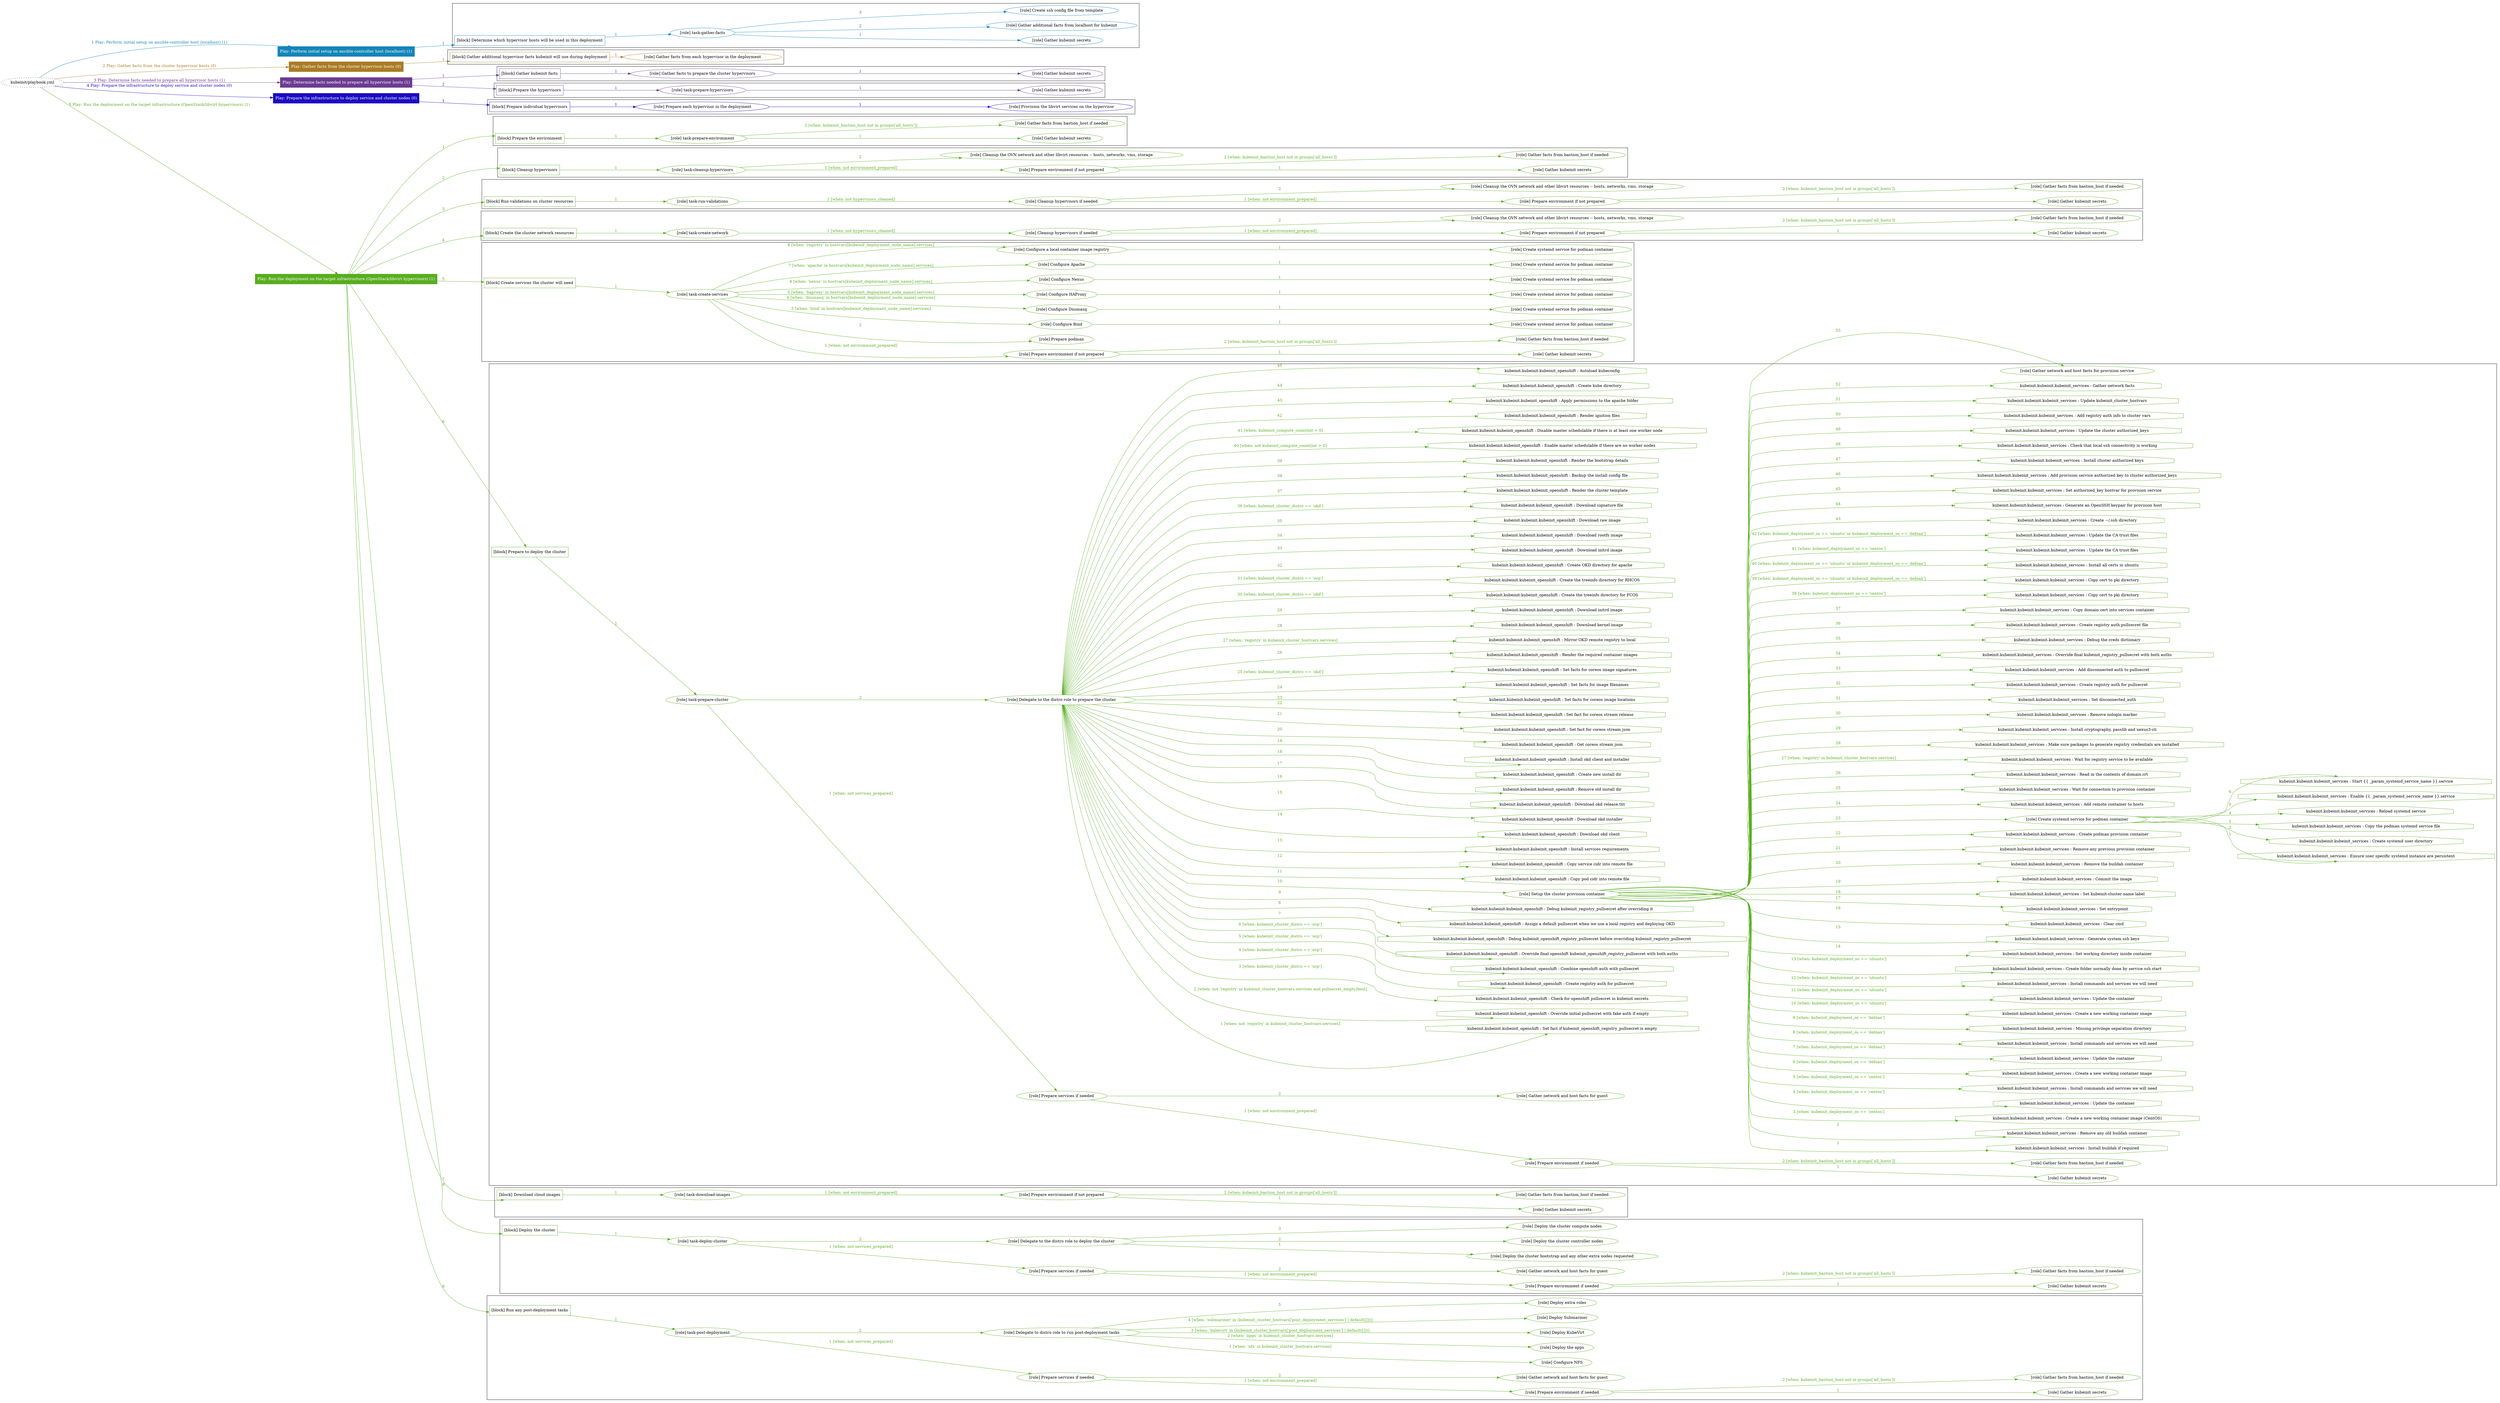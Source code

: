 digraph {
	graph [concentrate=true ordering=in rankdir=LR ratio=fill]
	edge [esep=5 sep=10]
	"kubeinit/playbook.yml" [URL="/home/runner/work/kubeinit/kubeinit/kubeinit/playbook.yml" id=playbook_727b51df style=dotted]
	"kubeinit/playbook.yml" -> play_2c46b264 [label="1 Play: Perform initial setup on ansible-controller host (localhost) (1)" color="#1385b9" fontcolor="#1385b9" id=edge_play_2c46b264 labeltooltip="1 Play: Perform initial setup on ansible-controller host (localhost) (1)" tooltip="1 Play: Perform initial setup on ansible-controller host (localhost) (1)"]
	subgraph "Play: Perform initial setup on ansible-controller host (localhost) (1)" {
		play_2c46b264 [label="Play: Perform initial setup on ansible-controller host (localhost) (1)" URL="/home/runner/work/kubeinit/kubeinit/kubeinit/playbook.yml" color="#1385b9" fontcolor="#ffffff" id=play_2c46b264 shape=box style=filled tooltip=localhost]
		play_2c46b264 -> block_406403ce [label=1 color="#1385b9" fontcolor="#1385b9" id=edge_block_406403ce labeltooltip=1 tooltip=1]
		subgraph cluster_block_406403ce {
			block_406403ce [label="[block] Determine which hypervisor hosts will be used in this deployment" URL="/home/runner/work/kubeinit/kubeinit/kubeinit/playbook.yml" color="#1385b9" id=block_406403ce labeltooltip="Determine which hypervisor hosts will be used in this deployment" shape=box tooltip="Determine which hypervisor hosts will be used in this deployment"]
			block_406403ce -> role_3c401c00 [label="1 " color="#1385b9" fontcolor="#1385b9" id=edge_role_3c401c00 labeltooltip="1 " tooltip="1 "]
			subgraph "task-gather-facts" {
				role_3c401c00 [label="[role] task-gather-facts" URL="/home/runner/work/kubeinit/kubeinit/kubeinit/playbook.yml" color="#1385b9" id=role_3c401c00 tooltip="task-gather-facts"]
				role_3c401c00 -> role_cc0c5189 [label="1 " color="#1385b9" fontcolor="#1385b9" id=edge_role_cc0c5189 labeltooltip="1 " tooltip="1 "]
				subgraph "Gather kubeinit secrets" {
					role_cc0c5189 [label="[role] Gather kubeinit secrets" URL="/home/runner/.ansible/collections/ansible_collections/kubeinit/kubeinit/roles/kubeinit_prepare/tasks/build_hypervisors_group.yml" color="#1385b9" id=role_cc0c5189 tooltip="Gather kubeinit secrets"]
				}
				role_3c401c00 -> role_eb97c389 [label="2 " color="#1385b9" fontcolor="#1385b9" id=edge_role_eb97c389 labeltooltip="2 " tooltip="2 "]
				subgraph "Gather additional facts from localhost for kubeinit" {
					role_eb97c389 [label="[role] Gather additional facts from localhost for kubeinit" URL="/home/runner/.ansible/collections/ansible_collections/kubeinit/kubeinit/roles/kubeinit_prepare/tasks/build_hypervisors_group.yml" color="#1385b9" id=role_eb97c389 tooltip="Gather additional facts from localhost for kubeinit"]
				}
				role_3c401c00 -> role_8a4187df [label="3 " color="#1385b9" fontcolor="#1385b9" id=edge_role_8a4187df labeltooltip="3 " tooltip="3 "]
				subgraph "Create ssh config file from template" {
					role_8a4187df [label="[role] Create ssh config file from template" URL="/home/runner/.ansible/collections/ansible_collections/kubeinit/kubeinit/roles/kubeinit_prepare/tasks/build_hypervisors_group.yml" color="#1385b9" id=role_8a4187df tooltip="Create ssh config file from template"]
				}
			}
		}
	}
	"kubeinit/playbook.yml" -> play_0a2ee725 [label="2 Play: Gather facts from the cluster hypervisor hosts (0)" color="#a97c23" fontcolor="#a97c23" id=edge_play_0a2ee725 labeltooltip="2 Play: Gather facts from the cluster hypervisor hosts (0)" tooltip="2 Play: Gather facts from the cluster hypervisor hosts (0)"]
	subgraph "Play: Gather facts from the cluster hypervisor hosts (0)" {
		play_0a2ee725 [label="Play: Gather facts from the cluster hypervisor hosts (0)" URL="/home/runner/work/kubeinit/kubeinit/kubeinit/playbook.yml" color="#a97c23" fontcolor="#ffffff" id=play_0a2ee725 shape=box style=filled tooltip="Play: Gather facts from the cluster hypervisor hosts (0)"]
		play_0a2ee725 -> block_27c73d9f [label=1 color="#a97c23" fontcolor="#a97c23" id=edge_block_27c73d9f labeltooltip=1 tooltip=1]
		subgraph cluster_block_27c73d9f {
			block_27c73d9f [label="[block] Gather additional hypervisor facts kubeinit will use during deployment" URL="/home/runner/work/kubeinit/kubeinit/kubeinit/playbook.yml" color="#a97c23" id=block_27c73d9f labeltooltip="Gather additional hypervisor facts kubeinit will use during deployment" shape=box tooltip="Gather additional hypervisor facts kubeinit will use during deployment"]
			block_27c73d9f -> role_3278b906 [label="1 " color="#a97c23" fontcolor="#a97c23" id=edge_role_3278b906 labeltooltip="1 " tooltip="1 "]
			subgraph "Gather facts from each hypervisor in the deployment" {
				role_3278b906 [label="[role] Gather facts from each hypervisor in the deployment" URL="/home/runner/work/kubeinit/kubeinit/kubeinit/playbook.yml" color="#a97c23" id=role_3278b906 tooltip="Gather facts from each hypervisor in the deployment"]
			}
		}
	}
	"kubeinit/playbook.yml" -> play_7e40b04f [label="3 Play: Determine facts needed to prepare all hypervisor hosts (1)" color="#6c3b91" fontcolor="#6c3b91" id=edge_play_7e40b04f labeltooltip="3 Play: Determine facts needed to prepare all hypervisor hosts (1)" tooltip="3 Play: Determine facts needed to prepare all hypervisor hosts (1)"]
	subgraph "Play: Determine facts needed to prepare all hypervisor hosts (1)" {
		play_7e40b04f [label="Play: Determine facts needed to prepare all hypervisor hosts (1)" URL="/home/runner/work/kubeinit/kubeinit/kubeinit/playbook.yml" color="#6c3b91" fontcolor="#ffffff" id=play_7e40b04f shape=box style=filled tooltip=localhost]
		play_7e40b04f -> block_66c98b71 [label=1 color="#6c3b91" fontcolor="#6c3b91" id=edge_block_66c98b71 labeltooltip=1 tooltip=1]
		subgraph cluster_block_66c98b71 {
			block_66c98b71 [label="[block] Gather kubeinit facts" URL="/home/runner/work/kubeinit/kubeinit/kubeinit/playbook.yml" color="#6c3b91" id=block_66c98b71 labeltooltip="Gather kubeinit facts" shape=box tooltip="Gather kubeinit facts"]
			block_66c98b71 -> role_4b3ac6c8 [label="1 " color="#6c3b91" fontcolor="#6c3b91" id=edge_role_4b3ac6c8 labeltooltip="1 " tooltip="1 "]
			subgraph "Gather facts to prepare the cluster hypervisors" {
				role_4b3ac6c8 [label="[role] Gather facts to prepare the cluster hypervisors" URL="/home/runner/work/kubeinit/kubeinit/kubeinit/playbook.yml" color="#6c3b91" id=role_4b3ac6c8 tooltip="Gather facts to prepare the cluster hypervisors"]
				role_4b3ac6c8 -> role_e6670b5d [label="1 " color="#6c3b91" fontcolor="#6c3b91" id=edge_role_e6670b5d labeltooltip="1 " tooltip="1 "]
				subgraph "Gather kubeinit secrets" {
					role_e6670b5d [label="[role] Gather kubeinit secrets" URL="/home/runner/.ansible/collections/ansible_collections/kubeinit/kubeinit/roles/kubeinit_prepare/tasks/gather_kubeinit_facts.yml" color="#6c3b91" id=role_e6670b5d tooltip="Gather kubeinit secrets"]
				}
			}
		}
		play_7e40b04f -> block_e6ecaf8c [label=2 color="#6c3b91" fontcolor="#6c3b91" id=edge_block_e6ecaf8c labeltooltip=2 tooltip=2]
		subgraph cluster_block_e6ecaf8c {
			block_e6ecaf8c [label="[block] Prepare the hypervisors" URL="/home/runner/work/kubeinit/kubeinit/kubeinit/playbook.yml" color="#6c3b91" id=block_e6ecaf8c labeltooltip="Prepare the hypervisors" shape=box tooltip="Prepare the hypervisors"]
			block_e6ecaf8c -> role_869d7086 [label="1 " color="#6c3b91" fontcolor="#6c3b91" id=edge_role_869d7086 labeltooltip="1 " tooltip="1 "]
			subgraph "task-prepare-hypervisors" {
				role_869d7086 [label="[role] task-prepare-hypervisors" URL="/home/runner/work/kubeinit/kubeinit/kubeinit/playbook.yml" color="#6c3b91" id=role_869d7086 tooltip="task-prepare-hypervisors"]
				role_869d7086 -> role_934d66e2 [label="1 " color="#6c3b91" fontcolor="#6c3b91" id=edge_role_934d66e2 labeltooltip="1 " tooltip="1 "]
				subgraph "Gather kubeinit secrets" {
					role_934d66e2 [label="[role] Gather kubeinit secrets" URL="/home/runner/.ansible/collections/ansible_collections/kubeinit/kubeinit/roles/kubeinit_prepare/tasks/gather_kubeinit_facts.yml" color="#6c3b91" id=role_934d66e2 tooltip="Gather kubeinit secrets"]
				}
			}
		}
	}
	"kubeinit/playbook.yml" -> play_2173230d [label="4 Play: Prepare the infrastructure to deploy service and cluster nodes (0)" color="#1a0bc1" fontcolor="#1a0bc1" id=edge_play_2173230d labeltooltip="4 Play: Prepare the infrastructure to deploy service and cluster nodes (0)" tooltip="4 Play: Prepare the infrastructure to deploy service and cluster nodes (0)"]
	subgraph "Play: Prepare the infrastructure to deploy service and cluster nodes (0)" {
		play_2173230d [label="Play: Prepare the infrastructure to deploy service and cluster nodes (0)" URL="/home/runner/work/kubeinit/kubeinit/kubeinit/playbook.yml" color="#1a0bc1" fontcolor="#ffffff" id=play_2173230d shape=box style=filled tooltip="Play: Prepare the infrastructure to deploy service and cluster nodes (0)"]
		play_2173230d -> block_11db08ec [label=1 color="#1a0bc1" fontcolor="#1a0bc1" id=edge_block_11db08ec labeltooltip=1 tooltip=1]
		subgraph cluster_block_11db08ec {
			block_11db08ec [label="[block] Prepare individual hypervisors" URL="/home/runner/work/kubeinit/kubeinit/kubeinit/playbook.yml" color="#1a0bc1" id=block_11db08ec labeltooltip="Prepare individual hypervisors" shape=box tooltip="Prepare individual hypervisors"]
			block_11db08ec -> role_0ebf707c [label="1 " color="#1a0bc1" fontcolor="#1a0bc1" id=edge_role_0ebf707c labeltooltip="1 " tooltip="1 "]
			subgraph "Prepare each hypervisor in the deployment" {
				role_0ebf707c [label="[role] Prepare each hypervisor in the deployment" URL="/home/runner/work/kubeinit/kubeinit/kubeinit/playbook.yml" color="#1a0bc1" id=role_0ebf707c tooltip="Prepare each hypervisor in the deployment"]
				role_0ebf707c -> role_641b36c3 [label="1 " color="#1a0bc1" fontcolor="#1a0bc1" id=edge_role_641b36c3 labeltooltip="1 " tooltip="1 "]
				subgraph "Provision the libvirt services on the hypervisor" {
					role_641b36c3 [label="[role] Provision the libvirt services on the hypervisor" URL="/home/runner/.ansible/collections/ansible_collections/kubeinit/kubeinit/roles/kubeinit_prepare/tasks/prepare_hypervisor.yml" color="#1a0bc1" id=role_641b36c3 tooltip="Provision the libvirt services on the hypervisor"]
				}
			}
		}
	}
	"kubeinit/playbook.yml" -> play_d2e51842 [label="5 Play: Run the deployment on the target infrastructure (OpenStack/libvirt hypervisors) (1)" color="#58ad1f" fontcolor="#58ad1f" id=edge_play_d2e51842 labeltooltip="5 Play: Run the deployment on the target infrastructure (OpenStack/libvirt hypervisors) (1)" tooltip="5 Play: Run the deployment on the target infrastructure (OpenStack/libvirt hypervisors) (1)"]
	subgraph "Play: Run the deployment on the target infrastructure (OpenStack/libvirt hypervisors) (1)" {
		play_d2e51842 [label="Play: Run the deployment on the target infrastructure (OpenStack/libvirt hypervisors) (1)" URL="/home/runner/work/kubeinit/kubeinit/kubeinit/playbook.yml" color="#58ad1f" fontcolor="#ffffff" id=play_d2e51842 shape=box style=filled tooltip=localhost]
		play_d2e51842 -> block_49561cc7 [label=1 color="#58ad1f" fontcolor="#58ad1f" id=edge_block_49561cc7 labeltooltip=1 tooltip=1]
		subgraph cluster_block_49561cc7 {
			block_49561cc7 [label="[block] Prepare the environment" URL="/home/runner/work/kubeinit/kubeinit/kubeinit/playbook.yml" color="#58ad1f" id=block_49561cc7 labeltooltip="Prepare the environment" shape=box tooltip="Prepare the environment"]
			block_49561cc7 -> role_9eaa14b9 [label="1 " color="#58ad1f" fontcolor="#58ad1f" id=edge_role_9eaa14b9 labeltooltip="1 " tooltip="1 "]
			subgraph "task-prepare-environment" {
				role_9eaa14b9 [label="[role] task-prepare-environment" URL="/home/runner/work/kubeinit/kubeinit/kubeinit/playbook.yml" color="#58ad1f" id=role_9eaa14b9 tooltip="task-prepare-environment"]
				role_9eaa14b9 -> role_d982ca73 [label="1 " color="#58ad1f" fontcolor="#58ad1f" id=edge_role_d982ca73 labeltooltip="1 " tooltip="1 "]
				subgraph "Gather kubeinit secrets" {
					role_d982ca73 [label="[role] Gather kubeinit secrets" URL="/home/runner/.ansible/collections/ansible_collections/kubeinit/kubeinit/roles/kubeinit_prepare/tasks/gather_kubeinit_facts.yml" color="#58ad1f" id=role_d982ca73 tooltip="Gather kubeinit secrets"]
				}
				role_9eaa14b9 -> role_c0ab18db [label="2 [when: kubeinit_bastion_host not in groups['all_hosts']]" color="#58ad1f" fontcolor="#58ad1f" id=edge_role_c0ab18db labeltooltip="2 [when: kubeinit_bastion_host not in groups['all_hosts']]" tooltip="2 [when: kubeinit_bastion_host not in groups['all_hosts']]"]
				subgraph "Gather facts from bastion_host if needed" {
					role_c0ab18db [label="[role] Gather facts from bastion_host if needed" URL="/home/runner/.ansible/collections/ansible_collections/kubeinit/kubeinit/roles/kubeinit_prepare/tasks/main.yml" color="#58ad1f" id=role_c0ab18db tooltip="Gather facts from bastion_host if needed"]
				}
			}
		}
		play_d2e51842 -> block_16692893 [label=2 color="#58ad1f" fontcolor="#58ad1f" id=edge_block_16692893 labeltooltip=2 tooltip=2]
		subgraph cluster_block_16692893 {
			block_16692893 [label="[block] Cleanup hypervisors" URL="/home/runner/work/kubeinit/kubeinit/kubeinit/playbook.yml" color="#58ad1f" id=block_16692893 labeltooltip="Cleanup hypervisors" shape=box tooltip="Cleanup hypervisors"]
			block_16692893 -> role_cd1f2584 [label="1 " color="#58ad1f" fontcolor="#58ad1f" id=edge_role_cd1f2584 labeltooltip="1 " tooltip="1 "]
			subgraph "task-cleanup-hypervisors" {
				role_cd1f2584 [label="[role] task-cleanup-hypervisors" URL="/home/runner/work/kubeinit/kubeinit/kubeinit/playbook.yml" color="#58ad1f" id=role_cd1f2584 tooltip="task-cleanup-hypervisors"]
				role_cd1f2584 -> role_bd877bb2 [label="1 [when: not environment_prepared]" color="#58ad1f" fontcolor="#58ad1f" id=edge_role_bd877bb2 labeltooltip="1 [when: not environment_prepared]" tooltip="1 [when: not environment_prepared]"]
				subgraph "Prepare environment if not prepared" {
					role_bd877bb2 [label="[role] Prepare environment if not prepared" URL="/home/runner/.ansible/collections/ansible_collections/kubeinit/kubeinit/roles/kubeinit_libvirt/tasks/cleanup_hypervisors.yml" color="#58ad1f" id=role_bd877bb2 tooltip="Prepare environment if not prepared"]
					role_bd877bb2 -> role_8fdc53a9 [label="1 " color="#58ad1f" fontcolor="#58ad1f" id=edge_role_8fdc53a9 labeltooltip="1 " tooltip="1 "]
					subgraph "Gather kubeinit secrets" {
						role_8fdc53a9 [label="[role] Gather kubeinit secrets" URL="/home/runner/.ansible/collections/ansible_collections/kubeinit/kubeinit/roles/kubeinit_prepare/tasks/gather_kubeinit_facts.yml" color="#58ad1f" id=role_8fdc53a9 tooltip="Gather kubeinit secrets"]
					}
					role_bd877bb2 -> role_e1ca41b3 [label="2 [when: kubeinit_bastion_host not in groups['all_hosts']]" color="#58ad1f" fontcolor="#58ad1f" id=edge_role_e1ca41b3 labeltooltip="2 [when: kubeinit_bastion_host not in groups['all_hosts']]" tooltip="2 [when: kubeinit_bastion_host not in groups['all_hosts']]"]
					subgraph "Gather facts from bastion_host if needed" {
						role_e1ca41b3 [label="[role] Gather facts from bastion_host if needed" URL="/home/runner/.ansible/collections/ansible_collections/kubeinit/kubeinit/roles/kubeinit_prepare/tasks/main.yml" color="#58ad1f" id=role_e1ca41b3 tooltip="Gather facts from bastion_host if needed"]
					}
				}
				role_cd1f2584 -> role_c79a750e [label="2 " color="#58ad1f" fontcolor="#58ad1f" id=edge_role_c79a750e labeltooltip="2 " tooltip="2 "]
				subgraph "Cleanup the OVN network and other libvirt resources -- hosts, networks, vms, storage" {
					role_c79a750e [label="[role] Cleanup the OVN network and other libvirt resources -- hosts, networks, vms, storage" URL="/home/runner/.ansible/collections/ansible_collections/kubeinit/kubeinit/roles/kubeinit_libvirt/tasks/cleanup_hypervisors.yml" color="#58ad1f" id=role_c79a750e tooltip="Cleanup the OVN network and other libvirt resources -- hosts, networks, vms, storage"]
				}
			}
		}
		play_d2e51842 -> block_b89a1b26 [label=3 color="#58ad1f" fontcolor="#58ad1f" id=edge_block_b89a1b26 labeltooltip=3 tooltip=3]
		subgraph cluster_block_b89a1b26 {
			block_b89a1b26 [label="[block] Run validations on cluster resources" URL="/home/runner/work/kubeinit/kubeinit/kubeinit/playbook.yml" color="#58ad1f" id=block_b89a1b26 labeltooltip="Run validations on cluster resources" shape=box tooltip="Run validations on cluster resources"]
			block_b89a1b26 -> role_dfe1f8de [label="1 " color="#58ad1f" fontcolor="#58ad1f" id=edge_role_dfe1f8de labeltooltip="1 " tooltip="1 "]
			subgraph "task-run-validations" {
				role_dfe1f8de [label="[role] task-run-validations" URL="/home/runner/work/kubeinit/kubeinit/kubeinit/playbook.yml" color="#58ad1f" id=role_dfe1f8de tooltip="task-run-validations"]
				role_dfe1f8de -> role_18a5dd0d [label="1 [when: not hypervisors_cleaned]" color="#58ad1f" fontcolor="#58ad1f" id=edge_role_18a5dd0d labeltooltip="1 [when: not hypervisors_cleaned]" tooltip="1 [when: not hypervisors_cleaned]"]
				subgraph "Cleanup hypervisors if needed" {
					role_18a5dd0d [label="[role] Cleanup hypervisors if needed" URL="/home/runner/.ansible/collections/ansible_collections/kubeinit/kubeinit/roles/kubeinit_validations/tasks/main.yml" color="#58ad1f" id=role_18a5dd0d tooltip="Cleanup hypervisors if needed"]
					role_18a5dd0d -> role_4d12dc75 [label="1 [when: not environment_prepared]" color="#58ad1f" fontcolor="#58ad1f" id=edge_role_4d12dc75 labeltooltip="1 [when: not environment_prepared]" tooltip="1 [when: not environment_prepared]"]
					subgraph "Prepare environment if not prepared" {
						role_4d12dc75 [label="[role] Prepare environment if not prepared" URL="/home/runner/.ansible/collections/ansible_collections/kubeinit/kubeinit/roles/kubeinit_libvirt/tasks/cleanup_hypervisors.yml" color="#58ad1f" id=role_4d12dc75 tooltip="Prepare environment if not prepared"]
						role_4d12dc75 -> role_5bc8a951 [label="1 " color="#58ad1f" fontcolor="#58ad1f" id=edge_role_5bc8a951 labeltooltip="1 " tooltip="1 "]
						subgraph "Gather kubeinit secrets" {
							role_5bc8a951 [label="[role] Gather kubeinit secrets" URL="/home/runner/.ansible/collections/ansible_collections/kubeinit/kubeinit/roles/kubeinit_prepare/tasks/gather_kubeinit_facts.yml" color="#58ad1f" id=role_5bc8a951 tooltip="Gather kubeinit secrets"]
						}
						role_4d12dc75 -> role_664c8864 [label="2 [when: kubeinit_bastion_host not in groups['all_hosts']]" color="#58ad1f" fontcolor="#58ad1f" id=edge_role_664c8864 labeltooltip="2 [when: kubeinit_bastion_host not in groups['all_hosts']]" tooltip="2 [when: kubeinit_bastion_host not in groups['all_hosts']]"]
						subgraph "Gather facts from bastion_host if needed" {
							role_664c8864 [label="[role] Gather facts from bastion_host if needed" URL="/home/runner/.ansible/collections/ansible_collections/kubeinit/kubeinit/roles/kubeinit_prepare/tasks/main.yml" color="#58ad1f" id=role_664c8864 tooltip="Gather facts from bastion_host if needed"]
						}
					}
					role_18a5dd0d -> role_22da695a [label="2 " color="#58ad1f" fontcolor="#58ad1f" id=edge_role_22da695a labeltooltip="2 " tooltip="2 "]
					subgraph "Cleanup the OVN network and other libvirt resources -- hosts, networks, vms, storage" {
						role_22da695a [label="[role] Cleanup the OVN network and other libvirt resources -- hosts, networks, vms, storage" URL="/home/runner/.ansible/collections/ansible_collections/kubeinit/kubeinit/roles/kubeinit_libvirt/tasks/cleanup_hypervisors.yml" color="#58ad1f" id=role_22da695a tooltip="Cleanup the OVN network and other libvirt resources -- hosts, networks, vms, storage"]
					}
				}
			}
		}
		play_d2e51842 -> block_a65cbdc8 [label=4 color="#58ad1f" fontcolor="#58ad1f" id=edge_block_a65cbdc8 labeltooltip=4 tooltip=4]
		subgraph cluster_block_a65cbdc8 {
			block_a65cbdc8 [label="[block] Create the cluster network resources" URL="/home/runner/work/kubeinit/kubeinit/kubeinit/playbook.yml" color="#58ad1f" id=block_a65cbdc8 labeltooltip="Create the cluster network resources" shape=box tooltip="Create the cluster network resources"]
			block_a65cbdc8 -> role_f9ea3d6f [label="1 " color="#58ad1f" fontcolor="#58ad1f" id=edge_role_f9ea3d6f labeltooltip="1 " tooltip="1 "]
			subgraph "task-create-network" {
				role_f9ea3d6f [label="[role] task-create-network" URL="/home/runner/work/kubeinit/kubeinit/kubeinit/playbook.yml" color="#58ad1f" id=role_f9ea3d6f tooltip="task-create-network"]
				role_f9ea3d6f -> role_f53c61b1 [label="1 [when: not hypervisors_cleaned]" color="#58ad1f" fontcolor="#58ad1f" id=edge_role_f53c61b1 labeltooltip="1 [when: not hypervisors_cleaned]" tooltip="1 [when: not hypervisors_cleaned]"]
				subgraph "Cleanup hypervisors if needed" {
					role_f53c61b1 [label="[role] Cleanup hypervisors if needed" URL="/home/runner/.ansible/collections/ansible_collections/kubeinit/kubeinit/roles/kubeinit_libvirt/tasks/create_network.yml" color="#58ad1f" id=role_f53c61b1 tooltip="Cleanup hypervisors if needed"]
					role_f53c61b1 -> role_345cb3df [label="1 [when: not environment_prepared]" color="#58ad1f" fontcolor="#58ad1f" id=edge_role_345cb3df labeltooltip="1 [when: not environment_prepared]" tooltip="1 [when: not environment_prepared]"]
					subgraph "Prepare environment if not prepared" {
						role_345cb3df [label="[role] Prepare environment if not prepared" URL="/home/runner/.ansible/collections/ansible_collections/kubeinit/kubeinit/roles/kubeinit_libvirt/tasks/cleanup_hypervisors.yml" color="#58ad1f" id=role_345cb3df tooltip="Prepare environment if not prepared"]
						role_345cb3df -> role_30069e5d [label="1 " color="#58ad1f" fontcolor="#58ad1f" id=edge_role_30069e5d labeltooltip="1 " tooltip="1 "]
						subgraph "Gather kubeinit secrets" {
							role_30069e5d [label="[role] Gather kubeinit secrets" URL="/home/runner/.ansible/collections/ansible_collections/kubeinit/kubeinit/roles/kubeinit_prepare/tasks/gather_kubeinit_facts.yml" color="#58ad1f" id=role_30069e5d tooltip="Gather kubeinit secrets"]
						}
						role_345cb3df -> role_9204e065 [label="2 [when: kubeinit_bastion_host not in groups['all_hosts']]" color="#58ad1f" fontcolor="#58ad1f" id=edge_role_9204e065 labeltooltip="2 [when: kubeinit_bastion_host not in groups['all_hosts']]" tooltip="2 [when: kubeinit_bastion_host not in groups['all_hosts']]"]
						subgraph "Gather facts from bastion_host if needed" {
							role_9204e065 [label="[role] Gather facts from bastion_host if needed" URL="/home/runner/.ansible/collections/ansible_collections/kubeinit/kubeinit/roles/kubeinit_prepare/tasks/main.yml" color="#58ad1f" id=role_9204e065 tooltip="Gather facts from bastion_host if needed"]
						}
					}
					role_f53c61b1 -> role_cca99f58 [label="2 " color="#58ad1f" fontcolor="#58ad1f" id=edge_role_cca99f58 labeltooltip="2 " tooltip="2 "]
					subgraph "Cleanup the OVN network and other libvirt resources -- hosts, networks, vms, storage" {
						role_cca99f58 [label="[role] Cleanup the OVN network and other libvirt resources -- hosts, networks, vms, storage" URL="/home/runner/.ansible/collections/ansible_collections/kubeinit/kubeinit/roles/kubeinit_libvirt/tasks/cleanup_hypervisors.yml" color="#58ad1f" id=role_cca99f58 tooltip="Cleanup the OVN network and other libvirt resources -- hosts, networks, vms, storage"]
					}
				}
			}
		}
		play_d2e51842 -> block_e619a303 [label=5 color="#58ad1f" fontcolor="#58ad1f" id=edge_block_e619a303 labeltooltip=5 tooltip=5]
		subgraph cluster_block_e619a303 {
			block_e619a303 [label="[block] Create services the cluster will need" URL="/home/runner/work/kubeinit/kubeinit/kubeinit/playbook.yml" color="#58ad1f" id=block_e619a303 labeltooltip="Create services the cluster will need" shape=box tooltip="Create services the cluster will need"]
			block_e619a303 -> role_e7bc09ca [label="1 " color="#58ad1f" fontcolor="#58ad1f" id=edge_role_e7bc09ca labeltooltip="1 " tooltip="1 "]
			subgraph "task-create-services" {
				role_e7bc09ca [label="[role] task-create-services" URL="/home/runner/work/kubeinit/kubeinit/kubeinit/playbook.yml" color="#58ad1f" id=role_e7bc09ca tooltip="task-create-services"]
				role_e7bc09ca -> role_c8d8fb8e [label="1 [when: not environment_prepared]" color="#58ad1f" fontcolor="#58ad1f" id=edge_role_c8d8fb8e labeltooltip="1 [when: not environment_prepared]" tooltip="1 [when: not environment_prepared]"]
				subgraph "Prepare environment if not prepared" {
					role_c8d8fb8e [label="[role] Prepare environment if not prepared" URL="/home/runner/.ansible/collections/ansible_collections/kubeinit/kubeinit/roles/kubeinit_services/tasks/main.yml" color="#58ad1f" id=role_c8d8fb8e tooltip="Prepare environment if not prepared"]
					role_c8d8fb8e -> role_15b25ef2 [label="1 " color="#58ad1f" fontcolor="#58ad1f" id=edge_role_15b25ef2 labeltooltip="1 " tooltip="1 "]
					subgraph "Gather kubeinit secrets" {
						role_15b25ef2 [label="[role] Gather kubeinit secrets" URL="/home/runner/.ansible/collections/ansible_collections/kubeinit/kubeinit/roles/kubeinit_prepare/tasks/gather_kubeinit_facts.yml" color="#58ad1f" id=role_15b25ef2 tooltip="Gather kubeinit secrets"]
					}
					role_c8d8fb8e -> role_6b276816 [label="2 [when: kubeinit_bastion_host not in groups['all_hosts']]" color="#58ad1f" fontcolor="#58ad1f" id=edge_role_6b276816 labeltooltip="2 [when: kubeinit_bastion_host not in groups['all_hosts']]" tooltip="2 [when: kubeinit_bastion_host not in groups['all_hosts']]"]
					subgraph "Gather facts from bastion_host if needed" {
						role_6b276816 [label="[role] Gather facts from bastion_host if needed" URL="/home/runner/.ansible/collections/ansible_collections/kubeinit/kubeinit/roles/kubeinit_prepare/tasks/main.yml" color="#58ad1f" id=role_6b276816 tooltip="Gather facts from bastion_host if needed"]
					}
				}
				role_e7bc09ca -> role_f3b96e26 [label="2 " color="#58ad1f" fontcolor="#58ad1f" id=edge_role_f3b96e26 labeltooltip="2 " tooltip="2 "]
				subgraph "Prepare podman" {
					role_f3b96e26 [label="[role] Prepare podman" URL="/home/runner/.ansible/collections/ansible_collections/kubeinit/kubeinit/roles/kubeinit_services/tasks/00_create_service_pod.yml" color="#58ad1f" id=role_f3b96e26 tooltip="Prepare podman"]
				}
				role_e7bc09ca -> role_b98c8eb9 [label="3 [when: 'bind' in hostvars[kubeinit_deployment_node_name].services]" color="#58ad1f" fontcolor="#58ad1f" id=edge_role_b98c8eb9 labeltooltip="3 [when: 'bind' in hostvars[kubeinit_deployment_node_name].services]" tooltip="3 [when: 'bind' in hostvars[kubeinit_deployment_node_name].services]"]
				subgraph "Configure Bind" {
					role_b98c8eb9 [label="[role] Configure Bind" URL="/home/runner/.ansible/collections/ansible_collections/kubeinit/kubeinit/roles/kubeinit_services/tasks/start_services_containers.yml" color="#58ad1f" id=role_b98c8eb9 tooltip="Configure Bind"]
					role_b98c8eb9 -> role_23c377bf [label="1 " color="#58ad1f" fontcolor="#58ad1f" id=edge_role_23c377bf labeltooltip="1 " tooltip="1 "]
					subgraph "Create systemd service for podman container" {
						role_23c377bf [label="[role] Create systemd service for podman container" URL="/home/runner/.ansible/collections/ansible_collections/kubeinit/kubeinit/roles/kubeinit_bind/tasks/main.yml" color="#58ad1f" id=role_23c377bf tooltip="Create systemd service for podman container"]
					}
				}
				role_e7bc09ca -> role_d1630cb7 [label="4 [when: 'dnsmasq' in hostvars[kubeinit_deployment_node_name].services]" color="#58ad1f" fontcolor="#58ad1f" id=edge_role_d1630cb7 labeltooltip="4 [when: 'dnsmasq' in hostvars[kubeinit_deployment_node_name].services]" tooltip="4 [when: 'dnsmasq' in hostvars[kubeinit_deployment_node_name].services]"]
				subgraph "Configure Dnsmasq" {
					role_d1630cb7 [label="[role] Configure Dnsmasq" URL="/home/runner/.ansible/collections/ansible_collections/kubeinit/kubeinit/roles/kubeinit_services/tasks/start_services_containers.yml" color="#58ad1f" id=role_d1630cb7 tooltip="Configure Dnsmasq"]
					role_d1630cb7 -> role_f1fc492b [label="1 " color="#58ad1f" fontcolor="#58ad1f" id=edge_role_f1fc492b labeltooltip="1 " tooltip="1 "]
					subgraph "Create systemd service for podman container" {
						role_f1fc492b [label="[role] Create systemd service for podman container" URL="/home/runner/.ansible/collections/ansible_collections/kubeinit/kubeinit/roles/kubeinit_dnsmasq/tasks/main.yml" color="#58ad1f" id=role_f1fc492b tooltip="Create systemd service for podman container"]
					}
				}
				role_e7bc09ca -> role_a891b3bc [label="5 [when: 'haproxy' in hostvars[kubeinit_deployment_node_name].services]" color="#58ad1f" fontcolor="#58ad1f" id=edge_role_a891b3bc labeltooltip="5 [when: 'haproxy' in hostvars[kubeinit_deployment_node_name].services]" tooltip="5 [when: 'haproxy' in hostvars[kubeinit_deployment_node_name].services]"]
				subgraph "Configure HAProxy" {
					role_a891b3bc [label="[role] Configure HAProxy" URL="/home/runner/.ansible/collections/ansible_collections/kubeinit/kubeinit/roles/kubeinit_services/tasks/start_services_containers.yml" color="#58ad1f" id=role_a891b3bc tooltip="Configure HAProxy"]
					role_a891b3bc -> role_3768b0a2 [label="1 " color="#58ad1f" fontcolor="#58ad1f" id=edge_role_3768b0a2 labeltooltip="1 " tooltip="1 "]
					subgraph "Create systemd service for podman container" {
						role_3768b0a2 [label="[role] Create systemd service for podman container" URL="/home/runner/.ansible/collections/ansible_collections/kubeinit/kubeinit/roles/kubeinit_haproxy/tasks/main.yml" color="#58ad1f" id=role_3768b0a2 tooltip="Create systemd service for podman container"]
					}
				}
				role_e7bc09ca -> role_990e45ab [label="6 [when: 'nexus' in hostvars[kubeinit_deployment_node_name].services]" color="#58ad1f" fontcolor="#58ad1f" id=edge_role_990e45ab labeltooltip="6 [when: 'nexus' in hostvars[kubeinit_deployment_node_name].services]" tooltip="6 [when: 'nexus' in hostvars[kubeinit_deployment_node_name].services]"]
				subgraph "Configure Nexus" {
					role_990e45ab [label="[role] Configure Nexus" URL="/home/runner/.ansible/collections/ansible_collections/kubeinit/kubeinit/roles/kubeinit_services/tasks/start_services_containers.yml" color="#58ad1f" id=role_990e45ab tooltip="Configure Nexus"]
					role_990e45ab -> role_b0c204a6 [label="1 " color="#58ad1f" fontcolor="#58ad1f" id=edge_role_b0c204a6 labeltooltip="1 " tooltip="1 "]
					subgraph "Create systemd service for podman container" {
						role_b0c204a6 [label="[role] Create systemd service for podman container" URL="/home/runner/.ansible/collections/ansible_collections/kubeinit/kubeinit/roles/kubeinit_nexus/tasks/main.yml" color="#58ad1f" id=role_b0c204a6 tooltip="Create systemd service for podman container"]
					}
				}
				role_e7bc09ca -> role_9c697eb7 [label="7 [when: 'apache' in hostvars[kubeinit_deployment_node_name].services]" color="#58ad1f" fontcolor="#58ad1f" id=edge_role_9c697eb7 labeltooltip="7 [when: 'apache' in hostvars[kubeinit_deployment_node_name].services]" tooltip="7 [when: 'apache' in hostvars[kubeinit_deployment_node_name].services]"]
				subgraph "Configure Apache" {
					role_9c697eb7 [label="[role] Configure Apache" URL="/home/runner/.ansible/collections/ansible_collections/kubeinit/kubeinit/roles/kubeinit_services/tasks/start_services_containers.yml" color="#58ad1f" id=role_9c697eb7 tooltip="Configure Apache"]
					role_9c697eb7 -> role_8fd9544b [label="1 " color="#58ad1f" fontcolor="#58ad1f" id=edge_role_8fd9544b labeltooltip="1 " tooltip="1 "]
					subgraph "Create systemd service for podman container" {
						role_8fd9544b [label="[role] Create systemd service for podman container" URL="/home/runner/.ansible/collections/ansible_collections/kubeinit/kubeinit/roles/kubeinit_apache/tasks/main.yml" color="#58ad1f" id=role_8fd9544b tooltip="Create systemd service for podman container"]
					}
				}
				role_e7bc09ca -> role_915dec68 [label="8 [when: 'registry' in hostvars[kubeinit_deployment_node_name].services]" color="#58ad1f" fontcolor="#58ad1f" id=edge_role_915dec68 labeltooltip="8 [when: 'registry' in hostvars[kubeinit_deployment_node_name].services]" tooltip="8 [when: 'registry' in hostvars[kubeinit_deployment_node_name].services]"]
				subgraph "Configure a local container image registry" {
					role_915dec68 [label="[role] Configure a local container image registry" URL="/home/runner/.ansible/collections/ansible_collections/kubeinit/kubeinit/roles/kubeinit_services/tasks/start_services_containers.yml" color="#58ad1f" id=role_915dec68 tooltip="Configure a local container image registry"]
					role_915dec68 -> role_99431dc7 [label="1 " color="#58ad1f" fontcolor="#58ad1f" id=edge_role_99431dc7 labeltooltip="1 " tooltip="1 "]
					subgraph "Create systemd service for podman container" {
						role_99431dc7 [label="[role] Create systemd service for podman container" URL="/home/runner/.ansible/collections/ansible_collections/kubeinit/kubeinit/roles/kubeinit_registry/tasks/main.yml" color="#58ad1f" id=role_99431dc7 tooltip="Create systemd service for podman container"]
					}
				}
			}
		}
		play_d2e51842 -> block_845f9db9 [label=6 color="#58ad1f" fontcolor="#58ad1f" id=edge_block_845f9db9 labeltooltip=6 tooltip=6]
		subgraph cluster_block_845f9db9 {
			block_845f9db9 [label="[block] Prepare to deploy the cluster" URL="/home/runner/work/kubeinit/kubeinit/kubeinit/playbook.yml" color="#58ad1f" id=block_845f9db9 labeltooltip="Prepare to deploy the cluster" shape=box tooltip="Prepare to deploy the cluster"]
			block_845f9db9 -> role_e2eec5b6 [label="1 " color="#58ad1f" fontcolor="#58ad1f" id=edge_role_e2eec5b6 labeltooltip="1 " tooltip="1 "]
			subgraph "task-prepare-cluster" {
				role_e2eec5b6 [label="[role] task-prepare-cluster" URL="/home/runner/work/kubeinit/kubeinit/kubeinit/playbook.yml" color="#58ad1f" id=role_e2eec5b6 tooltip="task-prepare-cluster"]
				role_e2eec5b6 -> role_45d530d5 [label="1 [when: not services_prepared]" color="#58ad1f" fontcolor="#58ad1f" id=edge_role_45d530d5 labeltooltip="1 [when: not services_prepared]" tooltip="1 [when: not services_prepared]"]
				subgraph "Prepare services if needed" {
					role_45d530d5 [label="[role] Prepare services if needed" URL="/home/runner/.ansible/collections/ansible_collections/kubeinit/kubeinit/roles/kubeinit_prepare/tasks/prepare_cluster.yml" color="#58ad1f" id=role_45d530d5 tooltip="Prepare services if needed"]
					role_45d530d5 -> role_b6a75d76 [label="1 [when: not environment_prepared]" color="#58ad1f" fontcolor="#58ad1f" id=edge_role_b6a75d76 labeltooltip="1 [when: not environment_prepared]" tooltip="1 [when: not environment_prepared]"]
					subgraph "Prepare environment if needed" {
						role_b6a75d76 [label="[role] Prepare environment if needed" URL="/home/runner/.ansible/collections/ansible_collections/kubeinit/kubeinit/roles/kubeinit_services/tasks/prepare_services.yml" color="#58ad1f" id=role_b6a75d76 tooltip="Prepare environment if needed"]
						role_b6a75d76 -> role_fb6179e8 [label="1 " color="#58ad1f" fontcolor="#58ad1f" id=edge_role_fb6179e8 labeltooltip="1 " tooltip="1 "]
						subgraph "Gather kubeinit secrets" {
							role_fb6179e8 [label="[role] Gather kubeinit secrets" URL="/home/runner/.ansible/collections/ansible_collections/kubeinit/kubeinit/roles/kubeinit_prepare/tasks/gather_kubeinit_facts.yml" color="#58ad1f" id=role_fb6179e8 tooltip="Gather kubeinit secrets"]
						}
						role_b6a75d76 -> role_b5320561 [label="2 [when: kubeinit_bastion_host not in groups['all_hosts']]" color="#58ad1f" fontcolor="#58ad1f" id=edge_role_b5320561 labeltooltip="2 [when: kubeinit_bastion_host not in groups['all_hosts']]" tooltip="2 [when: kubeinit_bastion_host not in groups['all_hosts']]"]
						subgraph "Gather facts from bastion_host if needed" {
							role_b5320561 [label="[role] Gather facts from bastion_host if needed" URL="/home/runner/.ansible/collections/ansible_collections/kubeinit/kubeinit/roles/kubeinit_prepare/tasks/main.yml" color="#58ad1f" id=role_b5320561 tooltip="Gather facts from bastion_host if needed"]
						}
					}
					role_45d530d5 -> role_1f43ea07 [label="2 " color="#58ad1f" fontcolor="#58ad1f" id=edge_role_1f43ea07 labeltooltip="2 " tooltip="2 "]
					subgraph "Gather network and host facts for guest" {
						role_1f43ea07 [label="[role] Gather network and host facts for guest" URL="/home/runner/.ansible/collections/ansible_collections/kubeinit/kubeinit/roles/kubeinit_services/tasks/prepare_services.yml" color="#58ad1f" id=role_1f43ea07 tooltip="Gather network and host facts for guest"]
					}
				}
				role_e2eec5b6 -> role_0eef38ca [label="2 " color="#58ad1f" fontcolor="#58ad1f" id=edge_role_0eef38ca labeltooltip="2 " tooltip="2 "]
				subgraph "Delegate to the distro role to prepare the cluster" {
					role_0eef38ca [label="[role] Delegate to the distro role to prepare the cluster" URL="/home/runner/.ansible/collections/ansible_collections/kubeinit/kubeinit/roles/kubeinit_prepare/tasks/prepare_cluster.yml" color="#58ad1f" id=role_0eef38ca tooltip="Delegate to the distro role to prepare the cluster"]
					task_fd4403d4 [label="kubeinit.kubeinit.kubeinit_openshift : Set fact if kubeinit_openshift_registry_pullsecret is empty" URL="/home/runner/.ansible/collections/ansible_collections/kubeinit/kubeinit/roles/kubeinit_openshift/tasks/prepare_cluster.yml" color="#58ad1f" id=task_fd4403d4 shape=octagon tooltip="kubeinit.kubeinit.kubeinit_openshift : Set fact if kubeinit_openshift_registry_pullsecret is empty"]
					role_0eef38ca -> task_fd4403d4 [label="1 [when: not 'registry' in kubeinit_cluster_hostvars.services]" color="#58ad1f" fontcolor="#58ad1f" id=edge_task_fd4403d4 labeltooltip="1 [when: not 'registry' in kubeinit_cluster_hostvars.services]" tooltip="1 [when: not 'registry' in kubeinit_cluster_hostvars.services]"]
					task_15a424e9 [label="kubeinit.kubeinit.kubeinit_openshift : Override initial pullsecret with fake auth if empty" URL="/home/runner/.ansible/collections/ansible_collections/kubeinit/kubeinit/roles/kubeinit_openshift/tasks/prepare_cluster.yml" color="#58ad1f" id=task_15a424e9 shape=octagon tooltip="kubeinit.kubeinit.kubeinit_openshift : Override initial pullsecret with fake auth if empty"]
					role_0eef38ca -> task_15a424e9 [label="2 [when: not 'registry' in kubeinit_cluster_hostvars.services and pullsecret_empty|bool]" color="#58ad1f" fontcolor="#58ad1f" id=edge_task_15a424e9 labeltooltip="2 [when: not 'registry' in kubeinit_cluster_hostvars.services and pullsecret_empty|bool]" tooltip="2 [when: not 'registry' in kubeinit_cluster_hostvars.services and pullsecret_empty|bool]"]
					task_d85eeb46 [label="kubeinit.kubeinit.kubeinit_openshift : Check for openshift pullsecret in kubeinit secrets" URL="/home/runner/.ansible/collections/ansible_collections/kubeinit/kubeinit/roles/kubeinit_openshift/tasks/prepare_cluster.yml" color="#58ad1f" id=task_d85eeb46 shape=octagon tooltip="kubeinit.kubeinit.kubeinit_openshift : Check for openshift pullsecret in kubeinit secrets"]
					role_0eef38ca -> task_d85eeb46 [label="3 [when: kubeinit_cluster_distro == 'ocp']" color="#58ad1f" fontcolor="#58ad1f" id=edge_task_d85eeb46 labeltooltip="3 [when: kubeinit_cluster_distro == 'ocp']" tooltip="3 [when: kubeinit_cluster_distro == 'ocp']"]
					task_6ebb93e1 [label="kubeinit.kubeinit.kubeinit_openshift : Create registry auth for pullsecret" URL="/home/runner/.ansible/collections/ansible_collections/kubeinit/kubeinit/roles/kubeinit_openshift/tasks/prepare_cluster.yml" color="#58ad1f" id=task_6ebb93e1 shape=octagon tooltip="kubeinit.kubeinit.kubeinit_openshift : Create registry auth for pullsecret"]
					role_0eef38ca -> task_6ebb93e1 [label="4 [when: kubeinit_cluster_distro == 'ocp']" color="#58ad1f" fontcolor="#58ad1f" id=edge_task_6ebb93e1 labeltooltip="4 [when: kubeinit_cluster_distro == 'ocp']" tooltip="4 [when: kubeinit_cluster_distro == 'ocp']"]
					task_7b49b193 [label="kubeinit.kubeinit.kubeinit_openshift : Combine openshift auth with pullsecret" URL="/home/runner/.ansible/collections/ansible_collections/kubeinit/kubeinit/roles/kubeinit_openshift/tasks/prepare_cluster.yml" color="#58ad1f" id=task_7b49b193 shape=octagon tooltip="kubeinit.kubeinit.kubeinit_openshift : Combine openshift auth with pullsecret"]
					role_0eef38ca -> task_7b49b193 [label="5 [when: kubeinit_cluster_distro == 'ocp']" color="#58ad1f" fontcolor="#58ad1f" id=edge_task_7b49b193 labeltooltip="5 [when: kubeinit_cluster_distro == 'ocp']" tooltip="5 [when: kubeinit_cluster_distro == 'ocp']"]
					task_4663c7db [label="kubeinit.kubeinit.kubeinit_openshift : Override final openshift kubeinit_openshift_registry_pullsecret with both auths" URL="/home/runner/.ansible/collections/ansible_collections/kubeinit/kubeinit/roles/kubeinit_openshift/tasks/prepare_cluster.yml" color="#58ad1f" id=task_4663c7db shape=octagon tooltip="kubeinit.kubeinit.kubeinit_openshift : Override final openshift kubeinit_openshift_registry_pullsecret with both auths"]
					role_0eef38ca -> task_4663c7db [label="6 [when: kubeinit_cluster_distro == 'ocp']" color="#58ad1f" fontcolor="#58ad1f" id=edge_task_4663c7db labeltooltip="6 [when: kubeinit_cluster_distro == 'ocp']" tooltip="6 [when: kubeinit_cluster_distro == 'ocp']"]
					task_923e1211 [label="kubeinit.kubeinit.kubeinit_openshift : Debug kubeinit_openshift_registry_pullsecret before overriding kubeinit_registry_pullsecret" URL="/home/runner/.ansible/collections/ansible_collections/kubeinit/kubeinit/roles/kubeinit_openshift/tasks/prepare_cluster.yml" color="#58ad1f" id=task_923e1211 shape=octagon tooltip="kubeinit.kubeinit.kubeinit_openshift : Debug kubeinit_openshift_registry_pullsecret before overriding kubeinit_registry_pullsecret"]
					role_0eef38ca -> task_923e1211 [label="7 " color="#58ad1f" fontcolor="#58ad1f" id=edge_task_923e1211 labeltooltip="7 " tooltip="7 "]
					task_6669e53a [label="kubeinit.kubeinit.kubeinit_openshift : Assign a default pullsecret when we use a local registry and deploying OKD" URL="/home/runner/.ansible/collections/ansible_collections/kubeinit/kubeinit/roles/kubeinit_openshift/tasks/prepare_cluster.yml" color="#58ad1f" id=task_6669e53a shape=octagon tooltip="kubeinit.kubeinit.kubeinit_openshift : Assign a default pullsecret when we use a local registry and deploying OKD"]
					role_0eef38ca -> task_6669e53a [label="8 " color="#58ad1f" fontcolor="#58ad1f" id=edge_task_6669e53a labeltooltip="8 " tooltip="8 "]
					task_e3c3bddd [label="kubeinit.kubeinit.kubeinit_openshift : Debug kubeinit_registry_pullsecret after overriding it" URL="/home/runner/.ansible/collections/ansible_collections/kubeinit/kubeinit/roles/kubeinit_openshift/tasks/prepare_cluster.yml" color="#58ad1f" id=task_e3c3bddd shape=octagon tooltip="kubeinit.kubeinit.kubeinit_openshift : Debug kubeinit_registry_pullsecret after overriding it"]
					role_0eef38ca -> task_e3c3bddd [label="9 " color="#58ad1f" fontcolor="#58ad1f" id=edge_task_e3c3bddd labeltooltip="9 " tooltip="9 "]
					role_0eef38ca -> role_ecf8e0b9 [label="10 " color="#58ad1f" fontcolor="#58ad1f" id=edge_role_ecf8e0b9 labeltooltip="10 " tooltip="10 "]
					subgraph "Setup the cluster provision container" {
						role_ecf8e0b9 [label="[role] Setup the cluster provision container" URL="/home/runner/.ansible/collections/ansible_collections/kubeinit/kubeinit/roles/kubeinit_openshift/tasks/prepare_cluster.yml" color="#58ad1f" id=role_ecf8e0b9 tooltip="Setup the cluster provision container"]
						task_46eda130 [label="kubeinit.kubeinit.kubeinit_services : Install buildah if required" URL="/home/runner/.ansible/collections/ansible_collections/kubeinit/kubeinit/roles/kubeinit_services/tasks/create_provision_container.yml" color="#58ad1f" id=task_46eda130 shape=octagon tooltip="kubeinit.kubeinit.kubeinit_services : Install buildah if required"]
						role_ecf8e0b9 -> task_46eda130 [label="1 " color="#58ad1f" fontcolor="#58ad1f" id=edge_task_46eda130 labeltooltip="1 " tooltip="1 "]
						task_a8e9a40a [label="kubeinit.kubeinit.kubeinit_services : Remove any old buildah container" URL="/home/runner/.ansible/collections/ansible_collections/kubeinit/kubeinit/roles/kubeinit_services/tasks/create_provision_container.yml" color="#58ad1f" id=task_a8e9a40a shape=octagon tooltip="kubeinit.kubeinit.kubeinit_services : Remove any old buildah container"]
						role_ecf8e0b9 -> task_a8e9a40a [label="2 " color="#58ad1f" fontcolor="#58ad1f" id=edge_task_a8e9a40a labeltooltip="2 " tooltip="2 "]
						task_b8a013aa [label="kubeinit.kubeinit.kubeinit_services : Create a new working container image (CentOS)" URL="/home/runner/.ansible/collections/ansible_collections/kubeinit/kubeinit/roles/kubeinit_services/tasks/create_provision_container.yml" color="#58ad1f" id=task_b8a013aa shape=octagon tooltip="kubeinit.kubeinit.kubeinit_services : Create a new working container image (CentOS)"]
						role_ecf8e0b9 -> task_b8a013aa [label="3 [when: kubeinit_deployment_os == 'centos']" color="#58ad1f" fontcolor="#58ad1f" id=edge_task_b8a013aa labeltooltip="3 [when: kubeinit_deployment_os == 'centos']" tooltip="3 [when: kubeinit_deployment_os == 'centos']"]
						task_910d5734 [label="kubeinit.kubeinit.kubeinit_services : Update the container" URL="/home/runner/.ansible/collections/ansible_collections/kubeinit/kubeinit/roles/kubeinit_services/tasks/create_provision_container.yml" color="#58ad1f" id=task_910d5734 shape=octagon tooltip="kubeinit.kubeinit.kubeinit_services : Update the container"]
						role_ecf8e0b9 -> task_910d5734 [label="4 [when: kubeinit_deployment_os == 'centos']" color="#58ad1f" fontcolor="#58ad1f" id=edge_task_910d5734 labeltooltip="4 [when: kubeinit_deployment_os == 'centos']" tooltip="4 [when: kubeinit_deployment_os == 'centos']"]
						task_9acd9f97 [label="kubeinit.kubeinit.kubeinit_services : Install commands and services we will need" URL="/home/runner/.ansible/collections/ansible_collections/kubeinit/kubeinit/roles/kubeinit_services/tasks/create_provision_container.yml" color="#58ad1f" id=task_9acd9f97 shape=octagon tooltip="kubeinit.kubeinit.kubeinit_services : Install commands and services we will need"]
						role_ecf8e0b9 -> task_9acd9f97 [label="5 [when: kubeinit_deployment_os == 'centos']" color="#58ad1f" fontcolor="#58ad1f" id=edge_task_9acd9f97 labeltooltip="5 [when: kubeinit_deployment_os == 'centos']" tooltip="5 [when: kubeinit_deployment_os == 'centos']"]
						task_7acbce8a [label="kubeinit.kubeinit.kubeinit_services : Create a new working container image" URL="/home/runner/.ansible/collections/ansible_collections/kubeinit/kubeinit/roles/kubeinit_services/tasks/create_provision_container.yml" color="#58ad1f" id=task_7acbce8a shape=octagon tooltip="kubeinit.kubeinit.kubeinit_services : Create a new working container image"]
						role_ecf8e0b9 -> task_7acbce8a [label="6 [when: kubeinit_deployment_os == 'debian']" color="#58ad1f" fontcolor="#58ad1f" id=edge_task_7acbce8a labeltooltip="6 [when: kubeinit_deployment_os == 'debian']" tooltip="6 [when: kubeinit_deployment_os == 'debian']"]
						task_398016a1 [label="kubeinit.kubeinit.kubeinit_services : Update the container" URL="/home/runner/.ansible/collections/ansible_collections/kubeinit/kubeinit/roles/kubeinit_services/tasks/create_provision_container.yml" color="#58ad1f" id=task_398016a1 shape=octagon tooltip="kubeinit.kubeinit.kubeinit_services : Update the container"]
						role_ecf8e0b9 -> task_398016a1 [label="7 [when: kubeinit_deployment_os == 'debian']" color="#58ad1f" fontcolor="#58ad1f" id=edge_task_398016a1 labeltooltip="7 [when: kubeinit_deployment_os == 'debian']" tooltip="7 [when: kubeinit_deployment_os == 'debian']"]
						task_ad9c1f36 [label="kubeinit.kubeinit.kubeinit_services : Install commands and services we will need" URL="/home/runner/.ansible/collections/ansible_collections/kubeinit/kubeinit/roles/kubeinit_services/tasks/create_provision_container.yml" color="#58ad1f" id=task_ad9c1f36 shape=octagon tooltip="kubeinit.kubeinit.kubeinit_services : Install commands and services we will need"]
						role_ecf8e0b9 -> task_ad9c1f36 [label="8 [when: kubeinit_deployment_os == 'debian']" color="#58ad1f" fontcolor="#58ad1f" id=edge_task_ad9c1f36 labeltooltip="8 [when: kubeinit_deployment_os == 'debian']" tooltip="8 [when: kubeinit_deployment_os == 'debian']"]
						task_57af8fc6 [label="kubeinit.kubeinit.kubeinit_services : Missing privilege separation directory" URL="/home/runner/.ansible/collections/ansible_collections/kubeinit/kubeinit/roles/kubeinit_services/tasks/create_provision_container.yml" color="#58ad1f" id=task_57af8fc6 shape=octagon tooltip="kubeinit.kubeinit.kubeinit_services : Missing privilege separation directory"]
						role_ecf8e0b9 -> task_57af8fc6 [label="9 [when: kubeinit_deployment_os == 'debian']" color="#58ad1f" fontcolor="#58ad1f" id=edge_task_57af8fc6 labeltooltip="9 [when: kubeinit_deployment_os == 'debian']" tooltip="9 [when: kubeinit_deployment_os == 'debian']"]
						task_0fda276f [label="kubeinit.kubeinit.kubeinit_services : Create a new working container image" URL="/home/runner/.ansible/collections/ansible_collections/kubeinit/kubeinit/roles/kubeinit_services/tasks/create_provision_container.yml" color="#58ad1f" id=task_0fda276f shape=octagon tooltip="kubeinit.kubeinit.kubeinit_services : Create a new working container image"]
						role_ecf8e0b9 -> task_0fda276f [label="10 [when: kubeinit_deployment_os == 'ubuntu']" color="#58ad1f" fontcolor="#58ad1f" id=edge_task_0fda276f labeltooltip="10 [when: kubeinit_deployment_os == 'ubuntu']" tooltip="10 [when: kubeinit_deployment_os == 'ubuntu']"]
						task_a7497495 [label="kubeinit.kubeinit.kubeinit_services : Update the container" URL="/home/runner/.ansible/collections/ansible_collections/kubeinit/kubeinit/roles/kubeinit_services/tasks/create_provision_container.yml" color="#58ad1f" id=task_a7497495 shape=octagon tooltip="kubeinit.kubeinit.kubeinit_services : Update the container"]
						role_ecf8e0b9 -> task_a7497495 [label="11 [when: kubeinit_deployment_os == 'ubuntu']" color="#58ad1f" fontcolor="#58ad1f" id=edge_task_a7497495 labeltooltip="11 [when: kubeinit_deployment_os == 'ubuntu']" tooltip="11 [when: kubeinit_deployment_os == 'ubuntu']"]
						task_526cbb22 [label="kubeinit.kubeinit.kubeinit_services : Install commands and services we will need" URL="/home/runner/.ansible/collections/ansible_collections/kubeinit/kubeinit/roles/kubeinit_services/tasks/create_provision_container.yml" color="#58ad1f" id=task_526cbb22 shape=octagon tooltip="kubeinit.kubeinit.kubeinit_services : Install commands and services we will need"]
						role_ecf8e0b9 -> task_526cbb22 [label="12 [when: kubeinit_deployment_os == 'ubuntu']" color="#58ad1f" fontcolor="#58ad1f" id=edge_task_526cbb22 labeltooltip="12 [when: kubeinit_deployment_os == 'ubuntu']" tooltip="12 [when: kubeinit_deployment_os == 'ubuntu']"]
						task_12ef01ef [label="kubeinit.kubeinit.kubeinit_services : Create folder normally done by service ssh start" URL="/home/runner/.ansible/collections/ansible_collections/kubeinit/kubeinit/roles/kubeinit_services/tasks/create_provision_container.yml" color="#58ad1f" id=task_12ef01ef shape=octagon tooltip="kubeinit.kubeinit.kubeinit_services : Create folder normally done by service ssh start"]
						role_ecf8e0b9 -> task_12ef01ef [label="13 [when: kubeinit_deployment_os == 'ubuntu']" color="#58ad1f" fontcolor="#58ad1f" id=edge_task_12ef01ef labeltooltip="13 [when: kubeinit_deployment_os == 'ubuntu']" tooltip="13 [when: kubeinit_deployment_os == 'ubuntu']"]
						task_621cba0a [label="kubeinit.kubeinit.kubeinit_services : Set working directory inside container" URL="/home/runner/.ansible/collections/ansible_collections/kubeinit/kubeinit/roles/kubeinit_services/tasks/create_provision_container.yml" color="#58ad1f" id=task_621cba0a shape=octagon tooltip="kubeinit.kubeinit.kubeinit_services : Set working directory inside container"]
						role_ecf8e0b9 -> task_621cba0a [label="14 " color="#58ad1f" fontcolor="#58ad1f" id=edge_task_621cba0a labeltooltip="14 " tooltip="14 "]
						task_cc601ce7 [label="kubeinit.kubeinit.kubeinit_services : Generate system ssh keys" URL="/home/runner/.ansible/collections/ansible_collections/kubeinit/kubeinit/roles/kubeinit_services/tasks/create_provision_container.yml" color="#58ad1f" id=task_cc601ce7 shape=octagon tooltip="kubeinit.kubeinit.kubeinit_services : Generate system ssh keys"]
						role_ecf8e0b9 -> task_cc601ce7 [label="15 " color="#58ad1f" fontcolor="#58ad1f" id=edge_task_cc601ce7 labeltooltip="15 " tooltip="15 "]
						task_59acffa3 [label="kubeinit.kubeinit.kubeinit_services : Clear cmd" URL="/home/runner/.ansible/collections/ansible_collections/kubeinit/kubeinit/roles/kubeinit_services/tasks/create_provision_container.yml" color="#58ad1f" id=task_59acffa3 shape=octagon tooltip="kubeinit.kubeinit.kubeinit_services : Clear cmd"]
						role_ecf8e0b9 -> task_59acffa3 [label="16 " color="#58ad1f" fontcolor="#58ad1f" id=edge_task_59acffa3 labeltooltip="16 " tooltip="16 "]
						task_b9857d60 [label="kubeinit.kubeinit.kubeinit_services : Set entrypoint" URL="/home/runner/.ansible/collections/ansible_collections/kubeinit/kubeinit/roles/kubeinit_services/tasks/create_provision_container.yml" color="#58ad1f" id=task_b9857d60 shape=octagon tooltip="kubeinit.kubeinit.kubeinit_services : Set entrypoint"]
						role_ecf8e0b9 -> task_b9857d60 [label="17 " color="#58ad1f" fontcolor="#58ad1f" id=edge_task_b9857d60 labeltooltip="17 " tooltip="17 "]
						task_9dace4ac [label="kubeinit.kubeinit.kubeinit_services : Set kubeinit-cluster-name label" URL="/home/runner/.ansible/collections/ansible_collections/kubeinit/kubeinit/roles/kubeinit_services/tasks/create_provision_container.yml" color="#58ad1f" id=task_9dace4ac shape=octagon tooltip="kubeinit.kubeinit.kubeinit_services : Set kubeinit-cluster-name label"]
						role_ecf8e0b9 -> task_9dace4ac [label="18 " color="#58ad1f" fontcolor="#58ad1f" id=edge_task_9dace4ac labeltooltip="18 " tooltip="18 "]
						task_528f8ed1 [label="kubeinit.kubeinit.kubeinit_services : Commit the image" URL="/home/runner/.ansible/collections/ansible_collections/kubeinit/kubeinit/roles/kubeinit_services/tasks/create_provision_container.yml" color="#58ad1f" id=task_528f8ed1 shape=octagon tooltip="kubeinit.kubeinit.kubeinit_services : Commit the image"]
						role_ecf8e0b9 -> task_528f8ed1 [label="19 " color="#58ad1f" fontcolor="#58ad1f" id=edge_task_528f8ed1 labeltooltip="19 " tooltip="19 "]
						task_add43991 [label="kubeinit.kubeinit.kubeinit_services : Remove the buildah container" URL="/home/runner/.ansible/collections/ansible_collections/kubeinit/kubeinit/roles/kubeinit_services/tasks/create_provision_container.yml" color="#58ad1f" id=task_add43991 shape=octagon tooltip="kubeinit.kubeinit.kubeinit_services : Remove the buildah container"]
						role_ecf8e0b9 -> task_add43991 [label="20 " color="#58ad1f" fontcolor="#58ad1f" id=edge_task_add43991 labeltooltip="20 " tooltip="20 "]
						task_99d98e76 [label="kubeinit.kubeinit.kubeinit_services : Remove any previous provision container" URL="/home/runner/.ansible/collections/ansible_collections/kubeinit/kubeinit/roles/kubeinit_services/tasks/create_provision_container.yml" color="#58ad1f" id=task_99d98e76 shape=octagon tooltip="kubeinit.kubeinit.kubeinit_services : Remove any previous provision container"]
						role_ecf8e0b9 -> task_99d98e76 [label="21 " color="#58ad1f" fontcolor="#58ad1f" id=edge_task_99d98e76 labeltooltip="21 " tooltip="21 "]
						task_c3db38dc [label="kubeinit.kubeinit.kubeinit_services : Create podman provision container" URL="/home/runner/.ansible/collections/ansible_collections/kubeinit/kubeinit/roles/kubeinit_services/tasks/create_provision_container.yml" color="#58ad1f" id=task_c3db38dc shape=octagon tooltip="kubeinit.kubeinit.kubeinit_services : Create podman provision container"]
						role_ecf8e0b9 -> task_c3db38dc [label="22 " color="#58ad1f" fontcolor="#58ad1f" id=edge_task_c3db38dc labeltooltip="22 " tooltip="22 "]
						role_ecf8e0b9 -> role_a3f2135d [label="23 " color="#58ad1f" fontcolor="#58ad1f" id=edge_role_a3f2135d labeltooltip="23 " tooltip="23 "]
						subgraph "Create systemd service for podman container" {
							role_a3f2135d [label="[role] Create systemd service for podman container" URL="/home/runner/.ansible/collections/ansible_collections/kubeinit/kubeinit/roles/kubeinit_services/tasks/create_provision_container.yml" color="#58ad1f" id=role_a3f2135d tooltip="Create systemd service for podman container"]
							task_7a569b0f [label="kubeinit.kubeinit.kubeinit_services : Ensure user specific systemd instance are persistent" URL="/home/runner/.ansible/collections/ansible_collections/kubeinit/kubeinit/roles/kubeinit_services/tasks/create_managed_service.yml" color="#58ad1f" id=task_7a569b0f shape=octagon tooltip="kubeinit.kubeinit.kubeinit_services : Ensure user specific systemd instance are persistent"]
							role_a3f2135d -> task_7a569b0f [label="1 " color="#58ad1f" fontcolor="#58ad1f" id=edge_task_7a569b0f labeltooltip="1 " tooltip="1 "]
							task_046f2c66 [label="kubeinit.kubeinit.kubeinit_services : Create systemd user directory" URL="/home/runner/.ansible/collections/ansible_collections/kubeinit/kubeinit/roles/kubeinit_services/tasks/create_managed_service.yml" color="#58ad1f" id=task_046f2c66 shape=octagon tooltip="kubeinit.kubeinit.kubeinit_services : Create systemd user directory"]
							role_a3f2135d -> task_046f2c66 [label="2 " color="#58ad1f" fontcolor="#58ad1f" id=edge_task_046f2c66 labeltooltip="2 " tooltip="2 "]
							task_01e4c93b [label="kubeinit.kubeinit.kubeinit_services : Copy the podman systemd service file" URL="/home/runner/.ansible/collections/ansible_collections/kubeinit/kubeinit/roles/kubeinit_services/tasks/create_managed_service.yml" color="#58ad1f" id=task_01e4c93b shape=octagon tooltip="kubeinit.kubeinit.kubeinit_services : Copy the podman systemd service file"]
							role_a3f2135d -> task_01e4c93b [label="3 " color="#58ad1f" fontcolor="#58ad1f" id=edge_task_01e4c93b labeltooltip="3 " tooltip="3 "]
							task_b55aef6d [label="kubeinit.kubeinit.kubeinit_services : Reload systemd service" URL="/home/runner/.ansible/collections/ansible_collections/kubeinit/kubeinit/roles/kubeinit_services/tasks/create_managed_service.yml" color="#58ad1f" id=task_b55aef6d shape=octagon tooltip="kubeinit.kubeinit.kubeinit_services : Reload systemd service"]
							role_a3f2135d -> task_b55aef6d [label="4 " color="#58ad1f" fontcolor="#58ad1f" id=edge_task_b55aef6d labeltooltip="4 " tooltip="4 "]
							task_536d3b23 [label="kubeinit.kubeinit.kubeinit_services : Enable {{ _param_systemd_service_name }}.service" URL="/home/runner/.ansible/collections/ansible_collections/kubeinit/kubeinit/roles/kubeinit_services/tasks/create_managed_service.yml" color="#58ad1f" id=task_536d3b23 shape=octagon tooltip="kubeinit.kubeinit.kubeinit_services : Enable {{ _param_systemd_service_name }}.service"]
							role_a3f2135d -> task_536d3b23 [label="5 " color="#58ad1f" fontcolor="#58ad1f" id=edge_task_536d3b23 labeltooltip="5 " tooltip="5 "]
							task_74ec80cb [label="kubeinit.kubeinit.kubeinit_services : Start {{ _param_systemd_service_name }}.service" URL="/home/runner/.ansible/collections/ansible_collections/kubeinit/kubeinit/roles/kubeinit_services/tasks/create_managed_service.yml" color="#58ad1f" id=task_74ec80cb shape=octagon tooltip="kubeinit.kubeinit.kubeinit_services : Start {{ _param_systemd_service_name }}.service"]
							role_a3f2135d -> task_74ec80cb [label="6 " color="#58ad1f" fontcolor="#58ad1f" id=edge_task_74ec80cb labeltooltip="6 " tooltip="6 "]
						}
						task_d179130c [label="kubeinit.kubeinit.kubeinit_services : Add remote container to hosts" URL="/home/runner/.ansible/collections/ansible_collections/kubeinit/kubeinit/roles/kubeinit_services/tasks/create_provision_container.yml" color="#58ad1f" id=task_d179130c shape=octagon tooltip="kubeinit.kubeinit.kubeinit_services : Add remote container to hosts"]
						role_ecf8e0b9 -> task_d179130c [label="24 " color="#58ad1f" fontcolor="#58ad1f" id=edge_task_d179130c labeltooltip="24 " tooltip="24 "]
						task_3a2857aa [label="kubeinit.kubeinit.kubeinit_services : Wait for connection to provision container" URL="/home/runner/.ansible/collections/ansible_collections/kubeinit/kubeinit/roles/kubeinit_services/tasks/create_provision_container.yml" color="#58ad1f" id=task_3a2857aa shape=octagon tooltip="kubeinit.kubeinit.kubeinit_services : Wait for connection to provision container"]
						role_ecf8e0b9 -> task_3a2857aa [label="25 " color="#58ad1f" fontcolor="#58ad1f" id=edge_task_3a2857aa labeltooltip="25 " tooltip="25 "]
						task_32daf2a9 [label="kubeinit.kubeinit.kubeinit_services : Read in the contents of domain.crt" URL="/home/runner/.ansible/collections/ansible_collections/kubeinit/kubeinit/roles/kubeinit_services/tasks/create_provision_container.yml" color="#58ad1f" id=task_32daf2a9 shape=octagon tooltip="kubeinit.kubeinit.kubeinit_services : Read in the contents of domain.crt"]
						role_ecf8e0b9 -> task_32daf2a9 [label="26 " color="#58ad1f" fontcolor="#58ad1f" id=edge_task_32daf2a9 labeltooltip="26 " tooltip="26 "]
						task_abc8effd [label="kubeinit.kubeinit.kubeinit_services : Wait for registry service to be available" URL="/home/runner/.ansible/collections/ansible_collections/kubeinit/kubeinit/roles/kubeinit_services/tasks/create_provision_container.yml" color="#58ad1f" id=task_abc8effd shape=octagon tooltip="kubeinit.kubeinit.kubeinit_services : Wait for registry service to be available"]
						role_ecf8e0b9 -> task_abc8effd [label="27 [when: 'registry' in kubeinit_cluster_hostvars.services]" color="#58ad1f" fontcolor="#58ad1f" id=edge_task_abc8effd labeltooltip="27 [when: 'registry' in kubeinit_cluster_hostvars.services]" tooltip="27 [when: 'registry' in kubeinit_cluster_hostvars.services]"]
						task_ea8bfff7 [label="kubeinit.kubeinit.kubeinit_services : Make sure packages to generate registry credentials are installed" URL="/home/runner/.ansible/collections/ansible_collections/kubeinit/kubeinit/roles/kubeinit_services/tasks/create_provision_container.yml" color="#58ad1f" id=task_ea8bfff7 shape=octagon tooltip="kubeinit.kubeinit.kubeinit_services : Make sure packages to generate registry credentials are installed"]
						role_ecf8e0b9 -> task_ea8bfff7 [label="28 " color="#58ad1f" fontcolor="#58ad1f" id=edge_task_ea8bfff7 labeltooltip="28 " tooltip="28 "]
						task_a9ae3ff0 [label="kubeinit.kubeinit.kubeinit_services : Install cryptography, passlib and nexus3-cli" URL="/home/runner/.ansible/collections/ansible_collections/kubeinit/kubeinit/roles/kubeinit_services/tasks/create_provision_container.yml" color="#58ad1f" id=task_a9ae3ff0 shape=octagon tooltip="kubeinit.kubeinit.kubeinit_services : Install cryptography, passlib and nexus3-cli"]
						role_ecf8e0b9 -> task_a9ae3ff0 [label="29 " color="#58ad1f" fontcolor="#58ad1f" id=edge_task_a9ae3ff0 labeltooltip="29 " tooltip="29 "]
						task_5550f4b6 [label="kubeinit.kubeinit.kubeinit_services : Remove nologin marker" URL="/home/runner/.ansible/collections/ansible_collections/kubeinit/kubeinit/roles/kubeinit_services/tasks/create_provision_container.yml" color="#58ad1f" id=task_5550f4b6 shape=octagon tooltip="kubeinit.kubeinit.kubeinit_services : Remove nologin marker"]
						role_ecf8e0b9 -> task_5550f4b6 [label="30 " color="#58ad1f" fontcolor="#58ad1f" id=edge_task_5550f4b6 labeltooltip="30 " tooltip="30 "]
						task_4e392dc5 [label="kubeinit.kubeinit.kubeinit_services : Set disconnected_auth" URL="/home/runner/.ansible/collections/ansible_collections/kubeinit/kubeinit/roles/kubeinit_services/tasks/create_provision_container.yml" color="#58ad1f" id=task_4e392dc5 shape=octagon tooltip="kubeinit.kubeinit.kubeinit_services : Set disconnected_auth"]
						role_ecf8e0b9 -> task_4e392dc5 [label="31 " color="#58ad1f" fontcolor="#58ad1f" id=edge_task_4e392dc5 labeltooltip="31 " tooltip="31 "]
						task_b933a116 [label="kubeinit.kubeinit.kubeinit_services : Create registry auth for pullsecret" URL="/home/runner/.ansible/collections/ansible_collections/kubeinit/kubeinit/roles/kubeinit_services/tasks/create_provision_container.yml" color="#58ad1f" id=task_b933a116 shape=octagon tooltip="kubeinit.kubeinit.kubeinit_services : Create registry auth for pullsecret"]
						role_ecf8e0b9 -> task_b933a116 [label="32 " color="#58ad1f" fontcolor="#58ad1f" id=edge_task_b933a116 labeltooltip="32 " tooltip="32 "]
						task_87ece879 [label="kubeinit.kubeinit.kubeinit_services : Add disconnected auth to pullsecret" URL="/home/runner/.ansible/collections/ansible_collections/kubeinit/kubeinit/roles/kubeinit_services/tasks/create_provision_container.yml" color="#58ad1f" id=task_87ece879 shape=octagon tooltip="kubeinit.kubeinit.kubeinit_services : Add disconnected auth to pullsecret"]
						role_ecf8e0b9 -> task_87ece879 [label="33 " color="#58ad1f" fontcolor="#58ad1f" id=edge_task_87ece879 labeltooltip="33 " tooltip="33 "]
						task_f65d5d42 [label="kubeinit.kubeinit.kubeinit_services : Override final kubeinit_registry_pullsecret with both auths" URL="/home/runner/.ansible/collections/ansible_collections/kubeinit/kubeinit/roles/kubeinit_services/tasks/create_provision_container.yml" color="#58ad1f" id=task_f65d5d42 shape=octagon tooltip="kubeinit.kubeinit.kubeinit_services : Override final kubeinit_registry_pullsecret with both auths"]
						role_ecf8e0b9 -> task_f65d5d42 [label="34 " color="#58ad1f" fontcolor="#58ad1f" id=edge_task_f65d5d42 labeltooltip="34 " tooltip="34 "]
						task_aa590716 [label="kubeinit.kubeinit.kubeinit_services : Debug the creds dictionary" URL="/home/runner/.ansible/collections/ansible_collections/kubeinit/kubeinit/roles/kubeinit_services/tasks/create_provision_container.yml" color="#58ad1f" id=task_aa590716 shape=octagon tooltip="kubeinit.kubeinit.kubeinit_services : Debug the creds dictionary"]
						role_ecf8e0b9 -> task_aa590716 [label="35 " color="#58ad1f" fontcolor="#58ad1f" id=edge_task_aa590716 labeltooltip="35 " tooltip="35 "]
						task_2da19e25 [label="kubeinit.kubeinit.kubeinit_services : Create registry auth pullsecret file" URL="/home/runner/.ansible/collections/ansible_collections/kubeinit/kubeinit/roles/kubeinit_services/tasks/create_provision_container.yml" color="#58ad1f" id=task_2da19e25 shape=octagon tooltip="kubeinit.kubeinit.kubeinit_services : Create registry auth pullsecret file"]
						role_ecf8e0b9 -> task_2da19e25 [label="36 " color="#58ad1f" fontcolor="#58ad1f" id=edge_task_2da19e25 labeltooltip="36 " tooltip="36 "]
						task_ce086814 [label="kubeinit.kubeinit.kubeinit_services : Copy domain cert into services container" URL="/home/runner/.ansible/collections/ansible_collections/kubeinit/kubeinit/roles/kubeinit_services/tasks/create_provision_container.yml" color="#58ad1f" id=task_ce086814 shape=octagon tooltip="kubeinit.kubeinit.kubeinit_services : Copy domain cert into services container"]
						role_ecf8e0b9 -> task_ce086814 [label="37 " color="#58ad1f" fontcolor="#58ad1f" id=edge_task_ce086814 labeltooltip="37 " tooltip="37 "]
						task_3ad19ad5 [label="kubeinit.kubeinit.kubeinit_services : Copy cert to pki directory" URL="/home/runner/.ansible/collections/ansible_collections/kubeinit/kubeinit/roles/kubeinit_services/tasks/create_provision_container.yml" color="#58ad1f" id=task_3ad19ad5 shape=octagon tooltip="kubeinit.kubeinit.kubeinit_services : Copy cert to pki directory"]
						role_ecf8e0b9 -> task_3ad19ad5 [label="38 [when: kubeinit_deployment_os == 'centos']" color="#58ad1f" fontcolor="#58ad1f" id=edge_task_3ad19ad5 labeltooltip="38 [when: kubeinit_deployment_os == 'centos']" tooltip="38 [when: kubeinit_deployment_os == 'centos']"]
						task_838e273e [label="kubeinit.kubeinit.kubeinit_services : Copy cert to pki directory" URL="/home/runner/.ansible/collections/ansible_collections/kubeinit/kubeinit/roles/kubeinit_services/tasks/create_provision_container.yml" color="#58ad1f" id=task_838e273e shape=octagon tooltip="kubeinit.kubeinit.kubeinit_services : Copy cert to pki directory"]
						role_ecf8e0b9 -> task_838e273e [label="39 [when: kubeinit_deployment_os == 'ubuntu' or kubeinit_deployment_os == 'debian']" color="#58ad1f" fontcolor="#58ad1f" id=edge_task_838e273e labeltooltip="39 [when: kubeinit_deployment_os == 'ubuntu' or kubeinit_deployment_os == 'debian']" tooltip="39 [when: kubeinit_deployment_os == 'ubuntu' or kubeinit_deployment_os == 'debian']"]
						task_6424cfb9 [label="kubeinit.kubeinit.kubeinit_services : Install all certs in ubuntu" URL="/home/runner/.ansible/collections/ansible_collections/kubeinit/kubeinit/roles/kubeinit_services/tasks/create_provision_container.yml" color="#58ad1f" id=task_6424cfb9 shape=octagon tooltip="kubeinit.kubeinit.kubeinit_services : Install all certs in ubuntu"]
						role_ecf8e0b9 -> task_6424cfb9 [label="40 [when: kubeinit_deployment_os == 'ubuntu' or kubeinit_deployment_os == 'debian']" color="#58ad1f" fontcolor="#58ad1f" id=edge_task_6424cfb9 labeltooltip="40 [when: kubeinit_deployment_os == 'ubuntu' or kubeinit_deployment_os == 'debian']" tooltip="40 [when: kubeinit_deployment_os == 'ubuntu' or kubeinit_deployment_os == 'debian']"]
						task_4f938598 [label="kubeinit.kubeinit.kubeinit_services : Update the CA trust files" URL="/home/runner/.ansible/collections/ansible_collections/kubeinit/kubeinit/roles/kubeinit_services/tasks/create_provision_container.yml" color="#58ad1f" id=task_4f938598 shape=octagon tooltip="kubeinit.kubeinit.kubeinit_services : Update the CA trust files"]
						role_ecf8e0b9 -> task_4f938598 [label="41 [when: kubeinit_deployment_os == 'centos']" color="#58ad1f" fontcolor="#58ad1f" id=edge_task_4f938598 labeltooltip="41 [when: kubeinit_deployment_os == 'centos']" tooltip="41 [when: kubeinit_deployment_os == 'centos']"]
						task_3a1f14d7 [label="kubeinit.kubeinit.kubeinit_services : Update the CA trust files" URL="/home/runner/.ansible/collections/ansible_collections/kubeinit/kubeinit/roles/kubeinit_services/tasks/create_provision_container.yml" color="#58ad1f" id=task_3a1f14d7 shape=octagon tooltip="kubeinit.kubeinit.kubeinit_services : Update the CA trust files"]
						role_ecf8e0b9 -> task_3a1f14d7 [label="42 [when: kubeinit_deployment_os == 'ubuntu' or kubeinit_deployment_os == 'debian']" color="#58ad1f" fontcolor="#58ad1f" id=edge_task_3a1f14d7 labeltooltip="42 [when: kubeinit_deployment_os == 'ubuntu' or kubeinit_deployment_os == 'debian']" tooltip="42 [when: kubeinit_deployment_os == 'ubuntu' or kubeinit_deployment_os == 'debian']"]
						task_8b4a40ac [label="kubeinit.kubeinit.kubeinit_services : Create ~/.ssh directory" URL="/home/runner/.ansible/collections/ansible_collections/kubeinit/kubeinit/roles/kubeinit_services/tasks/create_provision_container.yml" color="#58ad1f" id=task_8b4a40ac shape=octagon tooltip="kubeinit.kubeinit.kubeinit_services : Create ~/.ssh directory"]
						role_ecf8e0b9 -> task_8b4a40ac [label="43 " color="#58ad1f" fontcolor="#58ad1f" id=edge_task_8b4a40ac labeltooltip="43 " tooltip="43 "]
						task_aea04651 [label="kubeinit.kubeinit.kubeinit_services : Generate an OpenSSH keypair for provision host" URL="/home/runner/.ansible/collections/ansible_collections/kubeinit/kubeinit/roles/kubeinit_services/tasks/create_provision_container.yml" color="#58ad1f" id=task_aea04651 shape=octagon tooltip="kubeinit.kubeinit.kubeinit_services : Generate an OpenSSH keypair for provision host"]
						role_ecf8e0b9 -> task_aea04651 [label="44 " color="#58ad1f" fontcolor="#58ad1f" id=edge_task_aea04651 labeltooltip="44 " tooltip="44 "]
						task_ab23d29d [label="kubeinit.kubeinit.kubeinit_services : Set authorized_key hostvar for provision service" URL="/home/runner/.ansible/collections/ansible_collections/kubeinit/kubeinit/roles/kubeinit_services/tasks/create_provision_container.yml" color="#58ad1f" id=task_ab23d29d shape=octagon tooltip="kubeinit.kubeinit.kubeinit_services : Set authorized_key hostvar for provision service"]
						role_ecf8e0b9 -> task_ab23d29d [label="45 " color="#58ad1f" fontcolor="#58ad1f" id=edge_task_ab23d29d labeltooltip="45 " tooltip="45 "]
						task_665459b5 [label="kubeinit.kubeinit.kubeinit_services : Add provision service authorized key to cluster authorized_keys" URL="/home/runner/.ansible/collections/ansible_collections/kubeinit/kubeinit/roles/kubeinit_services/tasks/create_provision_container.yml" color="#58ad1f" id=task_665459b5 shape=octagon tooltip="kubeinit.kubeinit.kubeinit_services : Add provision service authorized key to cluster authorized_keys"]
						role_ecf8e0b9 -> task_665459b5 [label="46 " color="#58ad1f" fontcolor="#58ad1f" id=edge_task_665459b5 labeltooltip="46 " tooltip="46 "]
						task_680eee91 [label="kubeinit.kubeinit.kubeinit_services : Install cluster authorized keys" URL="/home/runner/.ansible/collections/ansible_collections/kubeinit/kubeinit/roles/kubeinit_services/tasks/create_provision_container.yml" color="#58ad1f" id=task_680eee91 shape=octagon tooltip="kubeinit.kubeinit.kubeinit_services : Install cluster authorized keys"]
						role_ecf8e0b9 -> task_680eee91 [label="47 " color="#58ad1f" fontcolor="#58ad1f" id=edge_task_680eee91 labeltooltip="47 " tooltip="47 "]
						task_f63086eb [label="kubeinit.kubeinit.kubeinit_services : Check that local ssh connectivity is working" URL="/home/runner/.ansible/collections/ansible_collections/kubeinit/kubeinit/roles/kubeinit_services/tasks/create_provision_container.yml" color="#58ad1f" id=task_f63086eb shape=octagon tooltip="kubeinit.kubeinit.kubeinit_services : Check that local ssh connectivity is working"]
						role_ecf8e0b9 -> task_f63086eb [label="48 " color="#58ad1f" fontcolor="#58ad1f" id=edge_task_f63086eb labeltooltip="48 " tooltip="48 "]
						task_562a1a7f [label="kubeinit.kubeinit.kubeinit_services : Update the cluster authorized_keys" URL="/home/runner/.ansible/collections/ansible_collections/kubeinit/kubeinit/roles/kubeinit_services/tasks/create_provision_container.yml" color="#58ad1f" id=task_562a1a7f shape=octagon tooltip="kubeinit.kubeinit.kubeinit_services : Update the cluster authorized_keys"]
						role_ecf8e0b9 -> task_562a1a7f [label="49 " color="#58ad1f" fontcolor="#58ad1f" id=edge_task_562a1a7f labeltooltip="49 " tooltip="49 "]
						task_9f18da2e [label="kubeinit.kubeinit.kubeinit_services : Add registry auth info to cluster vars" URL="/home/runner/.ansible/collections/ansible_collections/kubeinit/kubeinit/roles/kubeinit_services/tasks/create_provision_container.yml" color="#58ad1f" id=task_9f18da2e shape=octagon tooltip="kubeinit.kubeinit.kubeinit_services : Add registry auth info to cluster vars"]
						role_ecf8e0b9 -> task_9f18da2e [label="50 " color="#58ad1f" fontcolor="#58ad1f" id=edge_task_9f18da2e labeltooltip="50 " tooltip="50 "]
						task_d995b257 [label="kubeinit.kubeinit.kubeinit_services : Update kubeinit_cluster_hostvars" URL="/home/runner/.ansible/collections/ansible_collections/kubeinit/kubeinit/roles/kubeinit_services/tasks/create_provision_container.yml" color="#58ad1f" id=task_d995b257 shape=octagon tooltip="kubeinit.kubeinit.kubeinit_services : Update kubeinit_cluster_hostvars"]
						role_ecf8e0b9 -> task_d995b257 [label="51 " color="#58ad1f" fontcolor="#58ad1f" id=edge_task_d995b257 labeltooltip="51 " tooltip="51 "]
						task_a0a083ae [label="kubeinit.kubeinit.kubeinit_services : Gather network facts" URL="/home/runner/.ansible/collections/ansible_collections/kubeinit/kubeinit/roles/kubeinit_services/tasks/create_provision_container.yml" color="#58ad1f" id=task_a0a083ae shape=octagon tooltip="kubeinit.kubeinit.kubeinit_services : Gather network facts"]
						role_ecf8e0b9 -> task_a0a083ae [label="52 " color="#58ad1f" fontcolor="#58ad1f" id=edge_task_a0a083ae labeltooltip="52 " tooltip="52 "]
						role_ecf8e0b9 -> role_6875ac8e [label="53 " color="#58ad1f" fontcolor="#58ad1f" id=edge_role_6875ac8e labeltooltip="53 " tooltip="53 "]
						subgraph "Gather network and host facts for provision service" {
							role_6875ac8e [label="[role] Gather network and host facts for provision service" URL="/home/runner/.ansible/collections/ansible_collections/kubeinit/kubeinit/roles/kubeinit_services/tasks/create_provision_container.yml" color="#58ad1f" id=role_6875ac8e tooltip="Gather network and host facts for provision service"]
						}
					}
					task_03bf609e [label="kubeinit.kubeinit.kubeinit_openshift : Copy pod cidr into remote file" URL="/home/runner/.ansible/collections/ansible_collections/kubeinit/kubeinit/roles/kubeinit_openshift/tasks/prepare_cluster.yml" color="#58ad1f" id=task_03bf609e shape=octagon tooltip="kubeinit.kubeinit.kubeinit_openshift : Copy pod cidr into remote file"]
					role_0eef38ca -> task_03bf609e [label="11 " color="#58ad1f" fontcolor="#58ad1f" id=edge_task_03bf609e labeltooltip="11 " tooltip="11 "]
					task_bf8a549c [label="kubeinit.kubeinit.kubeinit_openshift : Copy service cidr into remote file" URL="/home/runner/.ansible/collections/ansible_collections/kubeinit/kubeinit/roles/kubeinit_openshift/tasks/prepare_cluster.yml" color="#58ad1f" id=task_bf8a549c shape=octagon tooltip="kubeinit.kubeinit.kubeinit_openshift : Copy service cidr into remote file"]
					role_0eef38ca -> task_bf8a549c [label="12 " color="#58ad1f" fontcolor="#58ad1f" id=edge_task_bf8a549c labeltooltip="12 " tooltip="12 "]
					task_ead0dea4 [label="kubeinit.kubeinit.kubeinit_openshift : Install services requirements" URL="/home/runner/.ansible/collections/ansible_collections/kubeinit/kubeinit/roles/kubeinit_openshift/tasks/prepare_cluster.yml" color="#58ad1f" id=task_ead0dea4 shape=octagon tooltip="kubeinit.kubeinit.kubeinit_openshift : Install services requirements"]
					role_0eef38ca -> task_ead0dea4 [label="13 " color="#58ad1f" fontcolor="#58ad1f" id=edge_task_ead0dea4 labeltooltip="13 " tooltip="13 "]
					task_e1b6908d [label="kubeinit.kubeinit.kubeinit_openshift : Download okd client" URL="/home/runner/.ansible/collections/ansible_collections/kubeinit/kubeinit/roles/kubeinit_openshift/tasks/prepare_cluster.yml" color="#58ad1f" id=task_e1b6908d shape=octagon tooltip="kubeinit.kubeinit.kubeinit_openshift : Download okd client"]
					role_0eef38ca -> task_e1b6908d [label="14 " color="#58ad1f" fontcolor="#58ad1f" id=edge_task_e1b6908d labeltooltip="14 " tooltip="14 "]
					task_3dc7dc96 [label="kubeinit.kubeinit.kubeinit_openshift : Download okd installer" URL="/home/runner/.ansible/collections/ansible_collections/kubeinit/kubeinit/roles/kubeinit_openshift/tasks/prepare_cluster.yml" color="#58ad1f" id=task_3dc7dc96 shape=octagon tooltip="kubeinit.kubeinit.kubeinit_openshift : Download okd installer"]
					role_0eef38ca -> task_3dc7dc96 [label="15 " color="#58ad1f" fontcolor="#58ad1f" id=edge_task_3dc7dc96 labeltooltip="15 " tooltip="15 "]
					task_06988a91 [label="kubeinit.kubeinit.kubeinit_openshift : Download okd release.txt" URL="/home/runner/.ansible/collections/ansible_collections/kubeinit/kubeinit/roles/kubeinit_openshift/tasks/prepare_cluster.yml" color="#58ad1f" id=task_06988a91 shape=octagon tooltip="kubeinit.kubeinit.kubeinit_openshift : Download okd release.txt"]
					role_0eef38ca -> task_06988a91 [label="16 " color="#58ad1f" fontcolor="#58ad1f" id=edge_task_06988a91 labeltooltip="16 " tooltip="16 "]
					task_8a668b4c [label="kubeinit.kubeinit.kubeinit_openshift : Remove old install dir" URL="/home/runner/.ansible/collections/ansible_collections/kubeinit/kubeinit/roles/kubeinit_openshift/tasks/prepare_cluster.yml" color="#58ad1f" id=task_8a668b4c shape=octagon tooltip="kubeinit.kubeinit.kubeinit_openshift : Remove old install dir"]
					role_0eef38ca -> task_8a668b4c [label="17 " color="#58ad1f" fontcolor="#58ad1f" id=edge_task_8a668b4c labeltooltip="17 " tooltip="17 "]
					task_56795a19 [label="kubeinit.kubeinit.kubeinit_openshift : Create new install dir" URL="/home/runner/.ansible/collections/ansible_collections/kubeinit/kubeinit/roles/kubeinit_openshift/tasks/prepare_cluster.yml" color="#58ad1f" id=task_56795a19 shape=octagon tooltip="kubeinit.kubeinit.kubeinit_openshift : Create new install dir"]
					role_0eef38ca -> task_56795a19 [label="18 " color="#58ad1f" fontcolor="#58ad1f" id=edge_task_56795a19 labeltooltip="18 " tooltip="18 "]
					task_1d557477 [label="kubeinit.kubeinit.kubeinit_openshift : Install okd client and installer" URL="/home/runner/.ansible/collections/ansible_collections/kubeinit/kubeinit/roles/kubeinit_openshift/tasks/prepare_cluster.yml" color="#58ad1f" id=task_1d557477 shape=octagon tooltip="kubeinit.kubeinit.kubeinit_openshift : Install okd client and installer"]
					role_0eef38ca -> task_1d557477 [label="19 " color="#58ad1f" fontcolor="#58ad1f" id=edge_task_1d557477 labeltooltip="19 " tooltip="19 "]
					task_484d7142 [label="kubeinit.kubeinit.kubeinit_openshift : Get coreos stream json" URL="/home/runner/.ansible/collections/ansible_collections/kubeinit/kubeinit/roles/kubeinit_openshift/tasks/prepare_cluster.yml" color="#58ad1f" id=task_484d7142 shape=octagon tooltip="kubeinit.kubeinit.kubeinit_openshift : Get coreos stream json"]
					role_0eef38ca -> task_484d7142 [label="20 " color="#58ad1f" fontcolor="#58ad1f" id=edge_task_484d7142 labeltooltip="20 " tooltip="20 "]
					task_f29c5164 [label="kubeinit.kubeinit.kubeinit_openshift : Set fact for coreos stream json" URL="/home/runner/.ansible/collections/ansible_collections/kubeinit/kubeinit/roles/kubeinit_openshift/tasks/prepare_cluster.yml" color="#58ad1f" id=task_f29c5164 shape=octagon tooltip="kubeinit.kubeinit.kubeinit_openshift : Set fact for coreos stream json"]
					role_0eef38ca -> task_f29c5164 [label="21 " color="#58ad1f" fontcolor="#58ad1f" id=edge_task_f29c5164 labeltooltip="21 " tooltip="21 "]
					task_e0806b06 [label="kubeinit.kubeinit.kubeinit_openshift : Set fact for coreos stream release" URL="/home/runner/.ansible/collections/ansible_collections/kubeinit/kubeinit/roles/kubeinit_openshift/tasks/prepare_cluster.yml" color="#58ad1f" id=task_e0806b06 shape=octagon tooltip="kubeinit.kubeinit.kubeinit_openshift : Set fact for coreos stream release"]
					role_0eef38ca -> task_e0806b06 [label="22 " color="#58ad1f" fontcolor="#58ad1f" id=edge_task_e0806b06 labeltooltip="22 " tooltip="22 "]
					task_ff24d535 [label="kubeinit.kubeinit.kubeinit_openshift : Set facts for coreos image locations" URL="/home/runner/.ansible/collections/ansible_collections/kubeinit/kubeinit/roles/kubeinit_openshift/tasks/prepare_cluster.yml" color="#58ad1f" id=task_ff24d535 shape=octagon tooltip="kubeinit.kubeinit.kubeinit_openshift : Set facts for coreos image locations"]
					role_0eef38ca -> task_ff24d535 [label="23 " color="#58ad1f" fontcolor="#58ad1f" id=edge_task_ff24d535 labeltooltip="23 " tooltip="23 "]
					task_9160c715 [label="kubeinit.kubeinit.kubeinit_openshift : Set facts for image filenames" URL="/home/runner/.ansible/collections/ansible_collections/kubeinit/kubeinit/roles/kubeinit_openshift/tasks/prepare_cluster.yml" color="#58ad1f" id=task_9160c715 shape=octagon tooltip="kubeinit.kubeinit.kubeinit_openshift : Set facts for image filenames"]
					role_0eef38ca -> task_9160c715 [label="24 " color="#58ad1f" fontcolor="#58ad1f" id=edge_task_9160c715 labeltooltip="24 " tooltip="24 "]
					task_fd46c4ba [label="kubeinit.kubeinit.kubeinit_openshift : Set facts for coreos image signatures" URL="/home/runner/.ansible/collections/ansible_collections/kubeinit/kubeinit/roles/kubeinit_openshift/tasks/prepare_cluster.yml" color="#58ad1f" id=task_fd46c4ba shape=octagon tooltip="kubeinit.kubeinit.kubeinit_openshift : Set facts for coreos image signatures"]
					role_0eef38ca -> task_fd46c4ba [label="25 [when: kubeinit_cluster_distro == 'okd']" color="#58ad1f" fontcolor="#58ad1f" id=edge_task_fd46c4ba labeltooltip="25 [when: kubeinit_cluster_distro == 'okd']" tooltip="25 [when: kubeinit_cluster_distro == 'okd']"]
					task_0ab8da1e [label="kubeinit.kubeinit.kubeinit_openshift : Render the required container images" URL="/home/runner/.ansible/collections/ansible_collections/kubeinit/kubeinit/roles/kubeinit_openshift/tasks/prepare_cluster.yml" color="#58ad1f" id=task_0ab8da1e shape=octagon tooltip="kubeinit.kubeinit.kubeinit_openshift : Render the required container images"]
					role_0eef38ca -> task_0ab8da1e [label="26 " color="#58ad1f" fontcolor="#58ad1f" id=edge_task_0ab8da1e labeltooltip="26 " tooltip="26 "]
					task_fc68939b [label="kubeinit.kubeinit.kubeinit_openshift : Mirror OKD remote registry to local" URL="/home/runner/.ansible/collections/ansible_collections/kubeinit/kubeinit/roles/kubeinit_openshift/tasks/prepare_cluster.yml" color="#58ad1f" id=task_fc68939b shape=octagon tooltip="kubeinit.kubeinit.kubeinit_openshift : Mirror OKD remote registry to local"]
					role_0eef38ca -> task_fc68939b [label="27 [when: 'registry' in kubeinit_cluster_hostvars.services]" color="#58ad1f" fontcolor="#58ad1f" id=edge_task_fc68939b labeltooltip="27 [when: 'registry' in kubeinit_cluster_hostvars.services]" tooltip="27 [when: 'registry' in kubeinit_cluster_hostvars.services]"]
					task_f2508b28 [label="kubeinit.kubeinit.kubeinit_openshift : Download kernel image" URL="/home/runner/.ansible/collections/ansible_collections/kubeinit/kubeinit/roles/kubeinit_openshift/tasks/prepare_cluster.yml" color="#58ad1f" id=task_f2508b28 shape=octagon tooltip="kubeinit.kubeinit.kubeinit_openshift : Download kernel image"]
					role_0eef38ca -> task_f2508b28 [label="28 " color="#58ad1f" fontcolor="#58ad1f" id=edge_task_f2508b28 labeltooltip="28 " tooltip="28 "]
					task_955ea1ce [label="kubeinit.kubeinit.kubeinit_openshift : Download initrd image" URL="/home/runner/.ansible/collections/ansible_collections/kubeinit/kubeinit/roles/kubeinit_openshift/tasks/prepare_cluster.yml" color="#58ad1f" id=task_955ea1ce shape=octagon tooltip="kubeinit.kubeinit.kubeinit_openshift : Download initrd image"]
					role_0eef38ca -> task_955ea1ce [label="29 " color="#58ad1f" fontcolor="#58ad1f" id=edge_task_955ea1ce labeltooltip="29 " tooltip="29 "]
					task_941e17d2 [label="kubeinit.kubeinit.kubeinit_openshift : Create the treeinfo directory for FCOS" URL="/home/runner/.ansible/collections/ansible_collections/kubeinit/kubeinit/roles/kubeinit_openshift/tasks/prepare_cluster.yml" color="#58ad1f" id=task_941e17d2 shape=octagon tooltip="kubeinit.kubeinit.kubeinit_openshift : Create the treeinfo directory for FCOS"]
					role_0eef38ca -> task_941e17d2 [label="30 [when: kubeinit_cluster_distro == 'okd']" color="#58ad1f" fontcolor="#58ad1f" id=edge_task_941e17d2 labeltooltip="30 [when: kubeinit_cluster_distro == 'okd']" tooltip="30 [when: kubeinit_cluster_distro == 'okd']"]
					task_cb7b74a8 [label="kubeinit.kubeinit.kubeinit_openshift : Create the treeinfo directory for RHCOS" URL="/home/runner/.ansible/collections/ansible_collections/kubeinit/kubeinit/roles/kubeinit_openshift/tasks/prepare_cluster.yml" color="#58ad1f" id=task_cb7b74a8 shape=octagon tooltip="kubeinit.kubeinit.kubeinit_openshift : Create the treeinfo directory for RHCOS"]
					role_0eef38ca -> task_cb7b74a8 [label="31 [when: kubeinit_cluster_distro == 'ocp']" color="#58ad1f" fontcolor="#58ad1f" id=edge_task_cb7b74a8 labeltooltip="31 [when: kubeinit_cluster_distro == 'ocp']" tooltip="31 [when: kubeinit_cluster_distro == 'ocp']"]
					task_475b1b89 [label="kubeinit.kubeinit.kubeinit_openshift : Create OKD directory for apache" URL="/home/runner/.ansible/collections/ansible_collections/kubeinit/kubeinit/roles/kubeinit_openshift/tasks/prepare_cluster.yml" color="#58ad1f" id=task_475b1b89 shape=octagon tooltip="kubeinit.kubeinit.kubeinit_openshift : Create OKD directory for apache"]
					role_0eef38ca -> task_475b1b89 [label="32 " color="#58ad1f" fontcolor="#58ad1f" id=edge_task_475b1b89 labeltooltip="32 " tooltip="32 "]
					task_d12ac140 [label="kubeinit.kubeinit.kubeinit_openshift : Download initrd image" URL="/home/runner/.ansible/collections/ansible_collections/kubeinit/kubeinit/roles/kubeinit_openshift/tasks/prepare_cluster.yml" color="#58ad1f" id=task_d12ac140 shape=octagon tooltip="kubeinit.kubeinit.kubeinit_openshift : Download initrd image"]
					role_0eef38ca -> task_d12ac140 [label="33 " color="#58ad1f" fontcolor="#58ad1f" id=edge_task_d12ac140 labeltooltip="33 " tooltip="33 "]
					task_d9e9c802 [label="kubeinit.kubeinit.kubeinit_openshift : Download rootfs image" URL="/home/runner/.ansible/collections/ansible_collections/kubeinit/kubeinit/roles/kubeinit_openshift/tasks/prepare_cluster.yml" color="#58ad1f" id=task_d9e9c802 shape=octagon tooltip="kubeinit.kubeinit.kubeinit_openshift : Download rootfs image"]
					role_0eef38ca -> task_d9e9c802 [label="34 " color="#58ad1f" fontcolor="#58ad1f" id=edge_task_d9e9c802 labeltooltip="34 " tooltip="34 "]
					task_0ce892e5 [label="kubeinit.kubeinit.kubeinit_openshift : Download raw image" URL="/home/runner/.ansible/collections/ansible_collections/kubeinit/kubeinit/roles/kubeinit_openshift/tasks/prepare_cluster.yml" color="#58ad1f" id=task_0ce892e5 shape=octagon tooltip="kubeinit.kubeinit.kubeinit_openshift : Download raw image"]
					role_0eef38ca -> task_0ce892e5 [label="35 " color="#58ad1f" fontcolor="#58ad1f" id=edge_task_0ce892e5 labeltooltip="35 " tooltip="35 "]
					task_2138bfd1 [label="kubeinit.kubeinit.kubeinit_openshift : Download signature file" URL="/home/runner/.ansible/collections/ansible_collections/kubeinit/kubeinit/roles/kubeinit_openshift/tasks/prepare_cluster.yml" color="#58ad1f" id=task_2138bfd1 shape=octagon tooltip="kubeinit.kubeinit.kubeinit_openshift : Download signature file"]
					role_0eef38ca -> task_2138bfd1 [label="36 [when: kubeinit_cluster_distro == 'okd']" color="#58ad1f" fontcolor="#58ad1f" id=edge_task_2138bfd1 labeltooltip="36 [when: kubeinit_cluster_distro == 'okd']" tooltip="36 [when: kubeinit_cluster_distro == 'okd']"]
					task_474b43ca [label="kubeinit.kubeinit.kubeinit_openshift : Render the cluster template" URL="/home/runner/.ansible/collections/ansible_collections/kubeinit/kubeinit/roles/kubeinit_openshift/tasks/prepare_cluster.yml" color="#58ad1f" id=task_474b43ca shape=octagon tooltip="kubeinit.kubeinit.kubeinit_openshift : Render the cluster template"]
					role_0eef38ca -> task_474b43ca [label="37 " color="#58ad1f" fontcolor="#58ad1f" id=edge_task_474b43ca labeltooltip="37 " tooltip="37 "]
					task_780aeaba [label="kubeinit.kubeinit.kubeinit_openshift : Backup the install config file" URL="/home/runner/.ansible/collections/ansible_collections/kubeinit/kubeinit/roles/kubeinit_openshift/tasks/prepare_cluster.yml" color="#58ad1f" id=task_780aeaba shape=octagon tooltip="kubeinit.kubeinit.kubeinit_openshift : Backup the install config file"]
					role_0eef38ca -> task_780aeaba [label="38 " color="#58ad1f" fontcolor="#58ad1f" id=edge_task_780aeaba labeltooltip="38 " tooltip="38 "]
					task_dde6d8a3 [label="kubeinit.kubeinit.kubeinit_openshift : Render the bootstrap details" URL="/home/runner/.ansible/collections/ansible_collections/kubeinit/kubeinit/roles/kubeinit_openshift/tasks/prepare_cluster.yml" color="#58ad1f" id=task_dde6d8a3 shape=octagon tooltip="kubeinit.kubeinit.kubeinit_openshift : Render the bootstrap details"]
					role_0eef38ca -> task_dde6d8a3 [label="39 " color="#58ad1f" fontcolor="#58ad1f" id=edge_task_dde6d8a3 labeltooltip="39 " tooltip="39 "]
					task_3d7e94cd [label="kubeinit.kubeinit.kubeinit_openshift : Enable master schedulable if there are no worker nodes" URL="/home/runner/.ansible/collections/ansible_collections/kubeinit/kubeinit/roles/kubeinit_openshift/tasks/prepare_cluster.yml" color="#58ad1f" id=task_3d7e94cd shape=octagon tooltip="kubeinit.kubeinit.kubeinit_openshift : Enable master schedulable if there are no worker nodes"]
					role_0eef38ca -> task_3d7e94cd [label="40 [when: not kubeinit_compute_count|int > 0]" color="#58ad1f" fontcolor="#58ad1f" id=edge_task_3d7e94cd labeltooltip="40 [when: not kubeinit_compute_count|int > 0]" tooltip="40 [when: not kubeinit_compute_count|int > 0]"]
					task_2c510527 [label="kubeinit.kubeinit.kubeinit_openshift : Disable master schedulable if there is at least one worker node" URL="/home/runner/.ansible/collections/ansible_collections/kubeinit/kubeinit/roles/kubeinit_openshift/tasks/prepare_cluster.yml" color="#58ad1f" id=task_2c510527 shape=octagon tooltip="kubeinit.kubeinit.kubeinit_openshift : Disable master schedulable if there is at least one worker node"]
					role_0eef38ca -> task_2c510527 [label="41 [when: kubeinit_compute_count|int > 0]" color="#58ad1f" fontcolor="#58ad1f" id=edge_task_2c510527 labeltooltip="41 [when: kubeinit_compute_count|int > 0]" tooltip="41 [when: kubeinit_compute_count|int > 0]"]
					task_46ce5c6a [label="kubeinit.kubeinit.kubeinit_openshift : Render ignition files" URL="/home/runner/.ansible/collections/ansible_collections/kubeinit/kubeinit/roles/kubeinit_openshift/tasks/prepare_cluster.yml" color="#58ad1f" id=task_46ce5c6a shape=octagon tooltip="kubeinit.kubeinit.kubeinit_openshift : Render ignition files"]
					role_0eef38ca -> task_46ce5c6a [label="42 " color="#58ad1f" fontcolor="#58ad1f" id=edge_task_46ce5c6a labeltooltip="42 " tooltip="42 "]
					task_1c34e646 [label="kubeinit.kubeinit.kubeinit_openshift : Apply permissions to the apache folder" URL="/home/runner/.ansible/collections/ansible_collections/kubeinit/kubeinit/roles/kubeinit_openshift/tasks/prepare_cluster.yml" color="#58ad1f" id=task_1c34e646 shape=octagon tooltip="kubeinit.kubeinit.kubeinit_openshift : Apply permissions to the apache folder"]
					role_0eef38ca -> task_1c34e646 [label="43 " color="#58ad1f" fontcolor="#58ad1f" id=edge_task_1c34e646 labeltooltip="43 " tooltip="43 "]
					task_e5940c95 [label="kubeinit.kubeinit.kubeinit_openshift : Create kube directory" URL="/home/runner/.ansible/collections/ansible_collections/kubeinit/kubeinit/roles/kubeinit_openshift/tasks/prepare_cluster.yml" color="#58ad1f" id=task_e5940c95 shape=octagon tooltip="kubeinit.kubeinit.kubeinit_openshift : Create kube directory"]
					role_0eef38ca -> task_e5940c95 [label="44 " color="#58ad1f" fontcolor="#58ad1f" id=edge_task_e5940c95 labeltooltip="44 " tooltip="44 "]
					task_bdb7e634 [label="kubeinit.kubeinit.kubeinit_openshift : Autoload kubeconfig" URL="/home/runner/.ansible/collections/ansible_collections/kubeinit/kubeinit/roles/kubeinit_openshift/tasks/prepare_cluster.yml" color="#58ad1f" id=task_bdb7e634 shape=octagon tooltip="kubeinit.kubeinit.kubeinit_openshift : Autoload kubeconfig"]
					role_0eef38ca -> task_bdb7e634 [label="45 " color="#58ad1f" fontcolor="#58ad1f" id=edge_task_bdb7e634 labeltooltip="45 " tooltip="45 "]
				}
			}
		}
		play_d2e51842 -> block_c62a6e58 [label=7 color="#58ad1f" fontcolor="#58ad1f" id=edge_block_c62a6e58 labeltooltip=7 tooltip=7]
		subgraph cluster_block_c62a6e58 {
			block_c62a6e58 [label="[block] Download cloud images" URL="/home/runner/work/kubeinit/kubeinit/kubeinit/playbook.yml" color="#58ad1f" id=block_c62a6e58 labeltooltip="Download cloud images" shape=box tooltip="Download cloud images"]
			block_c62a6e58 -> role_bb70e513 [label="1 " color="#58ad1f" fontcolor="#58ad1f" id=edge_role_bb70e513 labeltooltip="1 " tooltip="1 "]
			subgraph "task-download-images" {
				role_bb70e513 [label="[role] task-download-images" URL="/home/runner/work/kubeinit/kubeinit/kubeinit/playbook.yml" color="#58ad1f" id=role_bb70e513 tooltip="task-download-images"]
				role_bb70e513 -> role_858e05ad [label="1 [when: not environment_prepared]" color="#58ad1f" fontcolor="#58ad1f" id=edge_role_858e05ad labeltooltip="1 [when: not environment_prepared]" tooltip="1 [when: not environment_prepared]"]
				subgraph "Prepare environment if not prepared" {
					role_858e05ad [label="[role] Prepare environment if not prepared" URL="/home/runner/.ansible/collections/ansible_collections/kubeinit/kubeinit/roles/kubeinit_libvirt/tasks/download_cloud_images.yml" color="#58ad1f" id=role_858e05ad tooltip="Prepare environment if not prepared"]
					role_858e05ad -> role_b1228ea6 [label="1 " color="#58ad1f" fontcolor="#58ad1f" id=edge_role_b1228ea6 labeltooltip="1 " tooltip="1 "]
					subgraph "Gather kubeinit secrets" {
						role_b1228ea6 [label="[role] Gather kubeinit secrets" URL="/home/runner/.ansible/collections/ansible_collections/kubeinit/kubeinit/roles/kubeinit_prepare/tasks/gather_kubeinit_facts.yml" color="#58ad1f" id=role_b1228ea6 tooltip="Gather kubeinit secrets"]
					}
					role_858e05ad -> role_87bab1cc [label="2 [when: kubeinit_bastion_host not in groups['all_hosts']]" color="#58ad1f" fontcolor="#58ad1f" id=edge_role_87bab1cc labeltooltip="2 [when: kubeinit_bastion_host not in groups['all_hosts']]" tooltip="2 [when: kubeinit_bastion_host not in groups['all_hosts']]"]
					subgraph "Gather facts from bastion_host if needed" {
						role_87bab1cc [label="[role] Gather facts from bastion_host if needed" URL="/home/runner/.ansible/collections/ansible_collections/kubeinit/kubeinit/roles/kubeinit_prepare/tasks/main.yml" color="#58ad1f" id=role_87bab1cc tooltip="Gather facts from bastion_host if needed"]
					}
				}
			}
		}
		play_d2e51842 -> block_3e29c2ab [label=8 color="#58ad1f" fontcolor="#58ad1f" id=edge_block_3e29c2ab labeltooltip=8 tooltip=8]
		subgraph cluster_block_3e29c2ab {
			block_3e29c2ab [label="[block] Deploy the cluster" URL="/home/runner/work/kubeinit/kubeinit/kubeinit/playbook.yml" color="#58ad1f" id=block_3e29c2ab labeltooltip="Deploy the cluster" shape=box tooltip="Deploy the cluster"]
			block_3e29c2ab -> role_d94084dc [label="1 " color="#58ad1f" fontcolor="#58ad1f" id=edge_role_d94084dc labeltooltip="1 " tooltip="1 "]
			subgraph "task-deploy-cluster" {
				role_d94084dc [label="[role] task-deploy-cluster" URL="/home/runner/work/kubeinit/kubeinit/kubeinit/playbook.yml" color="#58ad1f" id=role_d94084dc tooltip="task-deploy-cluster"]
				role_d94084dc -> role_8a21f396 [label="1 [when: not services_prepared]" color="#58ad1f" fontcolor="#58ad1f" id=edge_role_8a21f396 labeltooltip="1 [when: not services_prepared]" tooltip="1 [when: not services_prepared]"]
				subgraph "Prepare services if needed" {
					role_8a21f396 [label="[role] Prepare services if needed" URL="/home/runner/.ansible/collections/ansible_collections/kubeinit/kubeinit/roles/kubeinit_prepare/tasks/deploy_cluster.yml" color="#58ad1f" id=role_8a21f396 tooltip="Prepare services if needed"]
					role_8a21f396 -> role_4be36ade [label="1 [when: not environment_prepared]" color="#58ad1f" fontcolor="#58ad1f" id=edge_role_4be36ade labeltooltip="1 [when: not environment_prepared]" tooltip="1 [when: not environment_prepared]"]
					subgraph "Prepare environment if needed" {
						role_4be36ade [label="[role] Prepare environment if needed" URL="/home/runner/.ansible/collections/ansible_collections/kubeinit/kubeinit/roles/kubeinit_services/tasks/prepare_services.yml" color="#58ad1f" id=role_4be36ade tooltip="Prepare environment if needed"]
						role_4be36ade -> role_8509ef48 [label="1 " color="#58ad1f" fontcolor="#58ad1f" id=edge_role_8509ef48 labeltooltip="1 " tooltip="1 "]
						subgraph "Gather kubeinit secrets" {
							role_8509ef48 [label="[role] Gather kubeinit secrets" URL="/home/runner/.ansible/collections/ansible_collections/kubeinit/kubeinit/roles/kubeinit_prepare/tasks/gather_kubeinit_facts.yml" color="#58ad1f" id=role_8509ef48 tooltip="Gather kubeinit secrets"]
						}
						role_4be36ade -> role_83fed562 [label="2 [when: kubeinit_bastion_host not in groups['all_hosts']]" color="#58ad1f" fontcolor="#58ad1f" id=edge_role_83fed562 labeltooltip="2 [when: kubeinit_bastion_host not in groups['all_hosts']]" tooltip="2 [when: kubeinit_bastion_host not in groups['all_hosts']]"]
						subgraph "Gather facts from bastion_host if needed" {
							role_83fed562 [label="[role] Gather facts from bastion_host if needed" URL="/home/runner/.ansible/collections/ansible_collections/kubeinit/kubeinit/roles/kubeinit_prepare/tasks/main.yml" color="#58ad1f" id=role_83fed562 tooltip="Gather facts from bastion_host if needed"]
						}
					}
					role_8a21f396 -> role_0b78dc0e [label="2 " color="#58ad1f" fontcolor="#58ad1f" id=edge_role_0b78dc0e labeltooltip="2 " tooltip="2 "]
					subgraph "Gather network and host facts for guest" {
						role_0b78dc0e [label="[role] Gather network and host facts for guest" URL="/home/runner/.ansible/collections/ansible_collections/kubeinit/kubeinit/roles/kubeinit_services/tasks/prepare_services.yml" color="#58ad1f" id=role_0b78dc0e tooltip="Gather network and host facts for guest"]
					}
				}
				role_d94084dc -> role_8f06bdd3 [label="2 " color="#58ad1f" fontcolor="#58ad1f" id=edge_role_8f06bdd3 labeltooltip="2 " tooltip="2 "]
				subgraph "Delegate to the distro role to deploy the cluster" {
					role_8f06bdd3 [label="[role] Delegate to the distro role to deploy the cluster" URL="/home/runner/.ansible/collections/ansible_collections/kubeinit/kubeinit/roles/kubeinit_prepare/tasks/deploy_cluster.yml" color="#58ad1f" id=role_8f06bdd3 tooltip="Delegate to the distro role to deploy the cluster"]
					role_8f06bdd3 -> role_233e3af7 [label="1 " color="#58ad1f" fontcolor="#58ad1f" id=edge_role_233e3af7 labeltooltip="1 " tooltip="1 "]
					subgraph "Deploy the cluster bootstrap and any other extra nodes requested" {
						role_233e3af7 [label="[role] Deploy the cluster bootstrap and any other extra nodes requested" URL="/home/runner/.ansible/collections/ansible_collections/kubeinit/kubeinit/roles/kubeinit_openshift/tasks/main.yml" color="#58ad1f" id=role_233e3af7 tooltip="Deploy the cluster bootstrap and any other extra nodes requested"]
					}
					role_8f06bdd3 -> role_985fece0 [label="2 " color="#58ad1f" fontcolor="#58ad1f" id=edge_role_985fece0 labeltooltip="2 " tooltip="2 "]
					subgraph "Deploy the cluster controller nodes" {
						role_985fece0 [label="[role] Deploy the cluster controller nodes" URL="/home/runner/.ansible/collections/ansible_collections/kubeinit/kubeinit/roles/kubeinit_openshift/tasks/main.yml" color="#58ad1f" id=role_985fece0 tooltip="Deploy the cluster controller nodes"]
					}
					role_8f06bdd3 -> role_d51b6260 [label="3 " color="#58ad1f" fontcolor="#58ad1f" id=edge_role_d51b6260 labeltooltip="3 " tooltip="3 "]
					subgraph "Deploy the cluster compute nodes" {
						role_d51b6260 [label="[role] Deploy the cluster compute nodes" URL="/home/runner/.ansible/collections/ansible_collections/kubeinit/kubeinit/roles/kubeinit_openshift/tasks/main.yml" color="#58ad1f" id=role_d51b6260 tooltip="Deploy the cluster compute nodes"]
					}
				}
			}
		}
		play_d2e51842 -> block_5c05dc11 [label=9 color="#58ad1f" fontcolor="#58ad1f" id=edge_block_5c05dc11 labeltooltip=9 tooltip=9]
		subgraph cluster_block_5c05dc11 {
			block_5c05dc11 [label="[block] Run any post-deployment tasks" URL="/home/runner/work/kubeinit/kubeinit/kubeinit/playbook.yml" color="#58ad1f" id=block_5c05dc11 labeltooltip="Run any post-deployment tasks" shape=box tooltip="Run any post-deployment tasks"]
			block_5c05dc11 -> role_170281d9 [label="1 " color="#58ad1f" fontcolor="#58ad1f" id=edge_role_170281d9 labeltooltip="1 " tooltip="1 "]
			subgraph "task-post-deployment" {
				role_170281d9 [label="[role] task-post-deployment" URL="/home/runner/work/kubeinit/kubeinit/kubeinit/playbook.yml" color="#58ad1f" id=role_170281d9 tooltip="task-post-deployment"]
				role_170281d9 -> role_c0e21e3e [label="1 [when: not services_prepared]" color="#58ad1f" fontcolor="#58ad1f" id=edge_role_c0e21e3e labeltooltip="1 [when: not services_prepared]" tooltip="1 [when: not services_prepared]"]
				subgraph "Prepare services if needed" {
					role_c0e21e3e [label="[role] Prepare services if needed" URL="/home/runner/.ansible/collections/ansible_collections/kubeinit/kubeinit/roles/kubeinit_prepare/tasks/post_deployment.yml" color="#58ad1f" id=role_c0e21e3e tooltip="Prepare services if needed"]
					role_c0e21e3e -> role_b35d0df6 [label="1 [when: not environment_prepared]" color="#58ad1f" fontcolor="#58ad1f" id=edge_role_b35d0df6 labeltooltip="1 [when: not environment_prepared]" tooltip="1 [when: not environment_prepared]"]
					subgraph "Prepare environment if needed" {
						role_b35d0df6 [label="[role] Prepare environment if needed" URL="/home/runner/.ansible/collections/ansible_collections/kubeinit/kubeinit/roles/kubeinit_services/tasks/prepare_services.yml" color="#58ad1f" id=role_b35d0df6 tooltip="Prepare environment if needed"]
						role_b35d0df6 -> role_20662a3c [label="1 " color="#58ad1f" fontcolor="#58ad1f" id=edge_role_20662a3c labeltooltip="1 " tooltip="1 "]
						subgraph "Gather kubeinit secrets" {
							role_20662a3c [label="[role] Gather kubeinit secrets" URL="/home/runner/.ansible/collections/ansible_collections/kubeinit/kubeinit/roles/kubeinit_prepare/tasks/gather_kubeinit_facts.yml" color="#58ad1f" id=role_20662a3c tooltip="Gather kubeinit secrets"]
						}
						role_b35d0df6 -> role_df57c1a3 [label="2 [when: kubeinit_bastion_host not in groups['all_hosts']]" color="#58ad1f" fontcolor="#58ad1f" id=edge_role_df57c1a3 labeltooltip="2 [when: kubeinit_bastion_host not in groups['all_hosts']]" tooltip="2 [when: kubeinit_bastion_host not in groups['all_hosts']]"]
						subgraph "Gather facts from bastion_host if needed" {
							role_df57c1a3 [label="[role] Gather facts from bastion_host if needed" URL="/home/runner/.ansible/collections/ansible_collections/kubeinit/kubeinit/roles/kubeinit_prepare/tasks/main.yml" color="#58ad1f" id=role_df57c1a3 tooltip="Gather facts from bastion_host if needed"]
						}
					}
					role_c0e21e3e -> role_4040aec2 [label="2 " color="#58ad1f" fontcolor="#58ad1f" id=edge_role_4040aec2 labeltooltip="2 " tooltip="2 "]
					subgraph "Gather network and host facts for guest" {
						role_4040aec2 [label="[role] Gather network and host facts for guest" URL="/home/runner/.ansible/collections/ansible_collections/kubeinit/kubeinit/roles/kubeinit_services/tasks/prepare_services.yml" color="#58ad1f" id=role_4040aec2 tooltip="Gather network and host facts for guest"]
					}
				}
				role_170281d9 -> role_54bc7536 [label="2 " color="#58ad1f" fontcolor="#58ad1f" id=edge_role_54bc7536 labeltooltip="2 " tooltip="2 "]
				subgraph "Delegate to distro role to run post-deployment tasks" {
					role_54bc7536 [label="[role] Delegate to distro role to run post-deployment tasks" URL="/home/runner/.ansible/collections/ansible_collections/kubeinit/kubeinit/roles/kubeinit_prepare/tasks/post_deployment.yml" color="#58ad1f" id=role_54bc7536 tooltip="Delegate to distro role to run post-deployment tasks"]
					role_54bc7536 -> role_0388f2f9 [label="1 [when: 'nfs' in kubeinit_cluster_hostvars.services]" color="#58ad1f" fontcolor="#58ad1f" id=edge_role_0388f2f9 labeltooltip="1 [when: 'nfs' in kubeinit_cluster_hostvars.services]" tooltip="1 [when: 'nfs' in kubeinit_cluster_hostvars.services]"]
					subgraph "Configure NFS" {
						role_0388f2f9 [label="[role] Configure NFS" URL="/home/runner/.ansible/collections/ansible_collections/kubeinit/kubeinit/roles/kubeinit_openshift/tasks/post_deployment_tasks.yml" color="#58ad1f" id=role_0388f2f9 tooltip="Configure NFS"]
					}
					role_54bc7536 -> role_9846e02c [label="2 [when: 'apps' in kubeinit_cluster_hostvars.services]" color="#58ad1f" fontcolor="#58ad1f" id=edge_role_9846e02c labeltooltip="2 [when: 'apps' in kubeinit_cluster_hostvars.services]" tooltip="2 [when: 'apps' in kubeinit_cluster_hostvars.services]"]
					subgraph "Deploy the apps" {
						role_9846e02c [label="[role] Deploy the apps" URL="/home/runner/.ansible/collections/ansible_collections/kubeinit/kubeinit/roles/kubeinit_openshift/tasks/post_deployment_tasks.yml" color="#58ad1f" id=role_9846e02c tooltip="Deploy the apps"]
					}
					role_54bc7536 -> role_4be099db [label="3 [when: 'kubevirt' in (kubeinit_cluster_hostvars['post_deployment_services'] | default([]))]" color="#58ad1f" fontcolor="#58ad1f" id=edge_role_4be099db labeltooltip="3 [when: 'kubevirt' in (kubeinit_cluster_hostvars['post_deployment_services'] | default([]))]" tooltip="3 [when: 'kubevirt' in (kubeinit_cluster_hostvars['post_deployment_services'] | default([]))]"]
					subgraph "Deploy KubeVirt" {
						role_4be099db [label="[role] Deploy KubeVirt" URL="/home/runner/.ansible/collections/ansible_collections/kubeinit/kubeinit/roles/kubeinit_openshift/tasks/post_deployment_tasks.yml" color="#58ad1f" id=role_4be099db tooltip="Deploy KubeVirt"]
					}
					role_54bc7536 -> role_fb3c2d54 [label="4 [when: 'submariner' in (kubeinit_cluster_hostvars['post_deployment_services'] | default([]))]" color="#58ad1f" fontcolor="#58ad1f" id=edge_role_fb3c2d54 labeltooltip="4 [when: 'submariner' in (kubeinit_cluster_hostvars['post_deployment_services'] | default([]))]" tooltip="4 [when: 'submariner' in (kubeinit_cluster_hostvars['post_deployment_services'] | default([]))]"]
					subgraph "Deploy Submariner" {
						role_fb3c2d54 [label="[role] Deploy Submariner" URL="/home/runner/.ansible/collections/ansible_collections/kubeinit/kubeinit/roles/kubeinit_openshift/tasks/post_deployment_tasks.yml" color="#58ad1f" id=role_fb3c2d54 tooltip="Deploy Submariner"]
					}
					role_54bc7536 -> role_5c4302ac [label="5 " color="#58ad1f" fontcolor="#58ad1f" id=edge_role_5c4302ac labeltooltip="5 " tooltip="5 "]
					subgraph "Deploy extra roles" {
						role_5c4302ac [label="[role] Deploy extra roles" URL="/home/runner/.ansible/collections/ansible_collections/kubeinit/kubeinit/roles/kubeinit_openshift/tasks/post_deployment_tasks.yml" color="#58ad1f" id=role_5c4302ac tooltip="Deploy extra roles"]
					}
				}
			}
		}
	}
}
